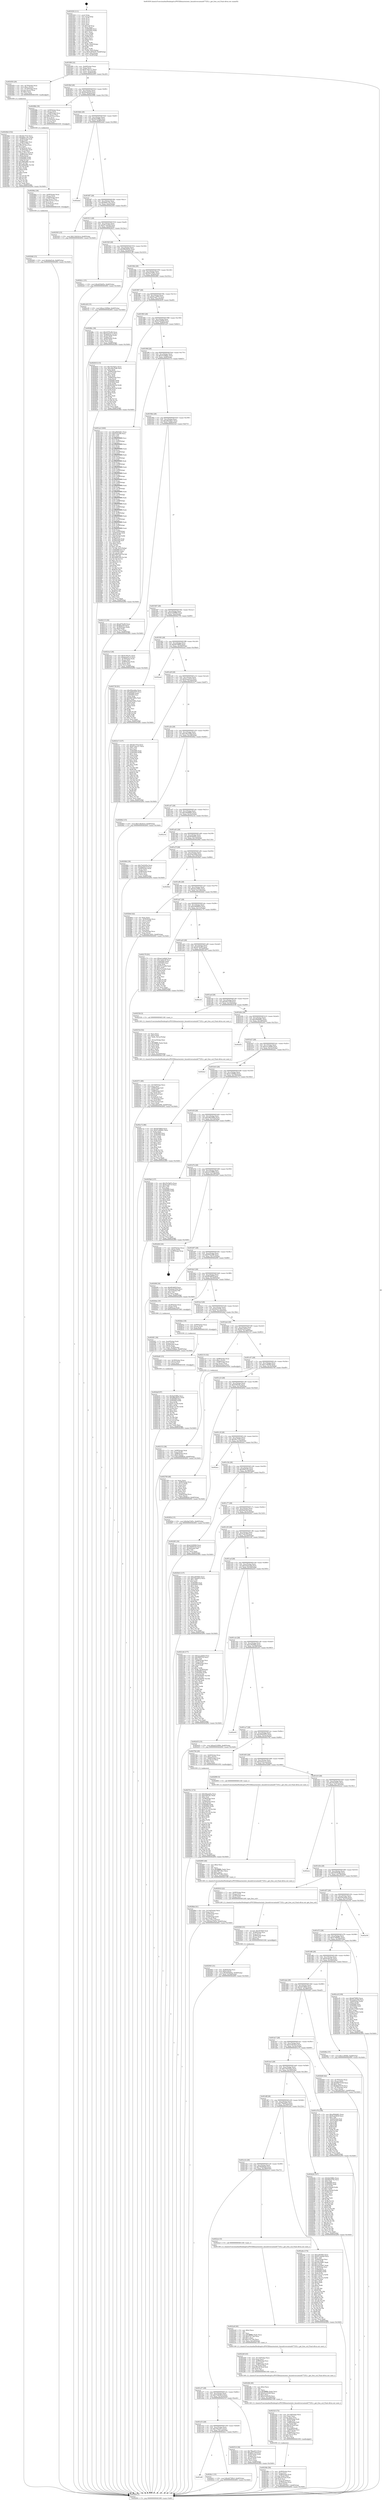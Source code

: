 digraph "0x401830" {
  label = "0x401830 (/mnt/c/Users/mathe/Desktop/tcc/POCII/binaries/extr_linuxdriversatmidt77252.c_get_free_scd_Final-ollvm.out::main(0))"
  labelloc = "t"
  node[shape=record]

  Entry [label="",width=0.3,height=0.3,shape=circle,fillcolor=black,style=filled]
  "0x40189f" [label="{
     0x40189f [32]\l
     | [instrs]\l
     &nbsp;&nbsp;0x40189f \<+6\>: mov -0xb8(%rbp),%eax\l
     &nbsp;&nbsp;0x4018a5 \<+2\>: mov %eax,%ecx\l
     &nbsp;&nbsp;0x4018a7 \<+6\>: sub $0x87a0e127,%ecx\l
     &nbsp;&nbsp;0x4018ad \<+6\>: mov %eax,-0xcc(%rbp)\l
     &nbsp;&nbsp;0x4018b3 \<+6\>: mov %ecx,-0xd0(%rbp)\l
     &nbsp;&nbsp;0x4018b9 \<+6\>: je 0000000000402450 \<main+0xc20\>\l
  }"]
  "0x402450" [label="{
     0x402450 [29]\l
     | [instrs]\l
     &nbsp;&nbsp;0x402450 \<+4\>: mov -0x70(%rbp),%rax\l
     &nbsp;&nbsp;0x402454 \<+6\>: movl $0x1,(%rax)\l
     &nbsp;&nbsp;0x40245a \<+4\>: mov -0x70(%rbp),%rax\l
     &nbsp;&nbsp;0x40245e \<+3\>: movslq (%rax),%rax\l
     &nbsp;&nbsp;0x402461 \<+4\>: shl $0x2,%rax\l
     &nbsp;&nbsp;0x402465 \<+3\>: mov %rax,%rdi\l
     &nbsp;&nbsp;0x402468 \<+5\>: call 0000000000401050 \<malloc@plt\>\l
     | [calls]\l
     &nbsp;&nbsp;0x401050 \{1\} (unknown)\l
  }"]
  "0x4018bf" [label="{
     0x4018bf [28]\l
     | [instrs]\l
     &nbsp;&nbsp;0x4018bf \<+5\>: jmp 00000000004018c4 \<main+0x94\>\l
     &nbsp;&nbsp;0x4018c4 \<+6\>: mov -0xcc(%rbp),%eax\l
     &nbsp;&nbsp;0x4018ca \<+5\>: sub $0x8aefd2c9,%eax\l
     &nbsp;&nbsp;0x4018cf \<+6\>: mov %eax,-0xd4(%rbp)\l
     &nbsp;&nbsp;0x4018d5 \<+6\>: je 000000000040298b \<main+0x115b\>\l
  }"]
  Exit [label="",width=0.3,height=0.3,shape=circle,fillcolor=black,style=filled,peripheries=2]
  "0x40298b" [label="{
     0x40298b [39]\l
     | [instrs]\l
     &nbsp;&nbsp;0x40298b \<+7\>: mov -0x90(%rbp),%rax\l
     &nbsp;&nbsp;0x402992 \<+3\>: mov (%rax),%rax\l
     &nbsp;&nbsp;0x402995 \<+4\>: mov -0x40(%rbp),%rcx\l
     &nbsp;&nbsp;0x402999 \<+3\>: movslq (%rcx),%rcx\l
     &nbsp;&nbsp;0x40299c \<+4\>: imul $0x18,%rcx,%rcx\l
     &nbsp;&nbsp;0x4029a0 \<+3\>: add %rcx,%rax\l
     &nbsp;&nbsp;0x4029a3 \<+4\>: mov 0x10(%rax),%rax\l
     &nbsp;&nbsp;0x4029a7 \<+3\>: mov (%rax),%rax\l
     &nbsp;&nbsp;0x4029aa \<+3\>: mov %rax,%rdi\l
     &nbsp;&nbsp;0x4029ad \<+5\>: call 0000000000401030 \<free@plt\>\l
     | [calls]\l
     &nbsp;&nbsp;0x401030 \{1\} (unknown)\l
  }"]
  "0x4018db" [label="{
     0x4018db [28]\l
     | [instrs]\l
     &nbsp;&nbsp;0x4018db \<+5\>: jmp 00000000004018e0 \<main+0xb0\>\l
     &nbsp;&nbsp;0x4018e0 \<+6\>: mov -0xcc(%rbp),%eax\l
     &nbsp;&nbsp;0x4018e6 \<+5\>: sub $0x8af1986e,%eax\l
     &nbsp;&nbsp;0x4018eb \<+6\>: mov %eax,-0xd8(%rbp)\l
     &nbsp;&nbsp;0x4018f1 \<+6\>: je 0000000000402ebd \<main+0x168d\>\l
  }"]
  "0x402bdf" [label="{
     0x402bdf [97]\l
     | [instrs]\l
     &nbsp;&nbsp;0x402bdf \<+5\>: mov $0x8af1986e,%ecx\l
     &nbsp;&nbsp;0x402be4 \<+5\>: mov $0x98628d32,%edx\l
     &nbsp;&nbsp;0x402be9 \<+7\>: mov 0x405060,%esi\l
     &nbsp;&nbsp;0x402bf0 \<+8\>: mov 0x405064,%r8d\l
     &nbsp;&nbsp;0x402bf8 \<+3\>: mov %esi,%r9d\l
     &nbsp;&nbsp;0x402bfb \<+7\>: sub $0xf573a785,%r9d\l
     &nbsp;&nbsp;0x402c02 \<+4\>: sub $0x1,%r9d\l
     &nbsp;&nbsp;0x402c06 \<+7\>: add $0xf573a785,%r9d\l
     &nbsp;&nbsp;0x402c0d \<+4\>: imul %r9d,%esi\l
     &nbsp;&nbsp;0x402c11 \<+3\>: and $0x1,%esi\l
     &nbsp;&nbsp;0x402c14 \<+3\>: cmp $0x0,%esi\l
     &nbsp;&nbsp;0x402c17 \<+4\>: sete %r10b\l
     &nbsp;&nbsp;0x402c1b \<+4\>: cmp $0xa,%r8d\l
     &nbsp;&nbsp;0x402c1f \<+4\>: setl %r11b\l
     &nbsp;&nbsp;0x402c23 \<+3\>: mov %r10b,%bl\l
     &nbsp;&nbsp;0x402c26 \<+3\>: and %r11b,%bl\l
     &nbsp;&nbsp;0x402c29 \<+3\>: xor %r11b,%r10b\l
     &nbsp;&nbsp;0x402c2c \<+3\>: or %r10b,%bl\l
     &nbsp;&nbsp;0x402c2f \<+3\>: test $0x1,%bl\l
     &nbsp;&nbsp;0x402c32 \<+3\>: cmovne %edx,%ecx\l
     &nbsp;&nbsp;0x402c35 \<+6\>: mov %ecx,-0xb8(%rbp)\l
     &nbsp;&nbsp;0x402c3b \<+5\>: jmp 0000000000402f04 \<main+0x16d4\>\l
  }"]
  "0x402ebd" [label="{
     0x402ebd\l
  }", style=dashed]
  "0x4018f7" [label="{
     0x4018f7 [28]\l
     | [instrs]\l
     &nbsp;&nbsp;0x4018f7 \<+5\>: jmp 00000000004018fc \<main+0xcc\>\l
     &nbsp;&nbsp;0x4018fc \<+6\>: mov -0xcc(%rbp),%eax\l
     &nbsp;&nbsp;0x401902 \<+5\>: sub $0x8d9c1c6c,%eax\l
     &nbsp;&nbsp;0x401907 \<+6\>: mov %eax,-0xdc(%rbp)\l
     &nbsp;&nbsp;0x40190d \<+6\>: je 0000000000402505 \<main+0xcd5\>\l
  }"]
  "0x402bd0" [label="{
     0x402bd0 [15]\l
     | [instrs]\l
     &nbsp;&nbsp;0x402bd0 \<+4\>: mov -0x58(%rbp),%rax\l
     &nbsp;&nbsp;0x402bd4 \<+3\>: mov (%rax),%rax\l
     &nbsp;&nbsp;0x402bd7 \<+3\>: mov %rax,%rdi\l
     &nbsp;&nbsp;0x402bda \<+5\>: call 0000000000401030 \<free@plt\>\l
     | [calls]\l
     &nbsp;&nbsp;0x401030 \{1\} (unknown)\l
  }"]
  "0x402505" [label="{
     0x402505 [15]\l
     | [instrs]\l
     &nbsp;&nbsp;0x402505 \<+10\>: movl $0x7c0b3b1d,-0xb8(%rbp)\l
     &nbsp;&nbsp;0x40250f \<+5\>: jmp 0000000000402f04 \<main+0x16d4\>\l
  }"]
  "0x401913" [label="{
     0x401913 [28]\l
     | [instrs]\l
     &nbsp;&nbsp;0x401913 \<+5\>: jmp 0000000000401918 \<main+0xe8\>\l
     &nbsp;&nbsp;0x401918 \<+6\>: mov -0xcc(%rbp),%eax\l
     &nbsp;&nbsp;0x40191e \<+5\>: sub $0x97c4a0a0,%eax\l
     &nbsp;&nbsp;0x401923 \<+6\>: mov %eax,-0xe0(%rbp)\l
     &nbsp;&nbsp;0x401929 \<+6\>: je 0000000000402b1c \<main+0x12ec\>\l
  }"]
  "0x4029d6" [label="{
     0x4029d6 [15]\l
     | [instrs]\l
     &nbsp;&nbsp;0x4029d6 \<+10\>: movl $0x6def1eb,-0xb8(%rbp)\l
     &nbsp;&nbsp;0x4029e0 \<+5\>: jmp 0000000000402f04 \<main+0x16d4\>\l
  }"]
  "0x402b1c" [label="{
     0x402b1c [15]\l
     | [instrs]\l
     &nbsp;&nbsp;0x402b1c \<+10\>: movl $0xd03fe65e,-0xb8(%rbp)\l
     &nbsp;&nbsp;0x402b26 \<+5\>: jmp 0000000000402f04 \<main+0x16d4\>\l
  }"]
  "0x40192f" [label="{
     0x40192f [28]\l
     | [instrs]\l
     &nbsp;&nbsp;0x40192f \<+5\>: jmp 0000000000401934 \<main+0x104\>\l
     &nbsp;&nbsp;0x401934 \<+6\>: mov -0xcc(%rbp),%eax\l
     &nbsp;&nbsp;0x40193a \<+5\>: sub $0x98628d32,%eax\l
     &nbsp;&nbsp;0x40193f \<+6\>: mov %eax,-0xe4(%rbp)\l
     &nbsp;&nbsp;0x401945 \<+6\>: je 0000000000402c40 \<main+0x1410\>\l
  }"]
  "0x4029b2" [label="{
     0x4029b2 [36]\l
     | [instrs]\l
     &nbsp;&nbsp;0x4029b2 \<+7\>: mov -0x90(%rbp),%rax\l
     &nbsp;&nbsp;0x4029b9 \<+3\>: mov (%rax),%rax\l
     &nbsp;&nbsp;0x4029bc \<+4\>: mov -0x40(%rbp),%rcx\l
     &nbsp;&nbsp;0x4029c0 \<+3\>: movslq (%rcx),%rcx\l
     &nbsp;&nbsp;0x4029c3 \<+4\>: imul $0x18,%rcx,%rcx\l
     &nbsp;&nbsp;0x4029c7 \<+3\>: add %rcx,%rax\l
     &nbsp;&nbsp;0x4029ca \<+4\>: mov 0x10(%rax),%rax\l
     &nbsp;&nbsp;0x4029ce \<+3\>: mov %rax,%rdi\l
     &nbsp;&nbsp;0x4029d1 \<+5\>: call 0000000000401030 \<free@plt\>\l
     | [calls]\l
     &nbsp;&nbsp;0x401030 \{1\} (unknown)\l
  }"]
  "0x402c40" [label="{
     0x402c40 [15]\l
     | [instrs]\l
     &nbsp;&nbsp;0x402c40 \<+10\>: movl $0xec1009bd,-0xb8(%rbp)\l
     &nbsp;&nbsp;0x402c4a \<+5\>: jmp 0000000000402f04 \<main+0x16d4\>\l
  }"]
  "0x40194b" [label="{
     0x40194b [28]\l
     | [instrs]\l
     &nbsp;&nbsp;0x40194b \<+5\>: jmp 0000000000401950 \<main+0x120\>\l
     &nbsp;&nbsp;0x401950 \<+6\>: mov -0xcc(%rbp),%eax\l
     &nbsp;&nbsp;0x401956 \<+5\>: sub $0x9ab7d45c,%eax\l
     &nbsp;&nbsp;0x40195b \<+6\>: mov %eax,-0xe8(%rbp)\l
     &nbsp;&nbsp;0x401961 \<+6\>: je 000000000040286c \<main+0x103c\>\l
  }"]
  "0x402945" [label="{
     0x402945 [31]\l
     | [instrs]\l
     &nbsp;&nbsp;0x402945 \<+4\>: mov -0x40(%rbp),%rsi\l
     &nbsp;&nbsp;0x402949 \<+6\>: movl $0x0,(%rsi)\l
     &nbsp;&nbsp;0x40294f \<+10\>: movl $0xd03fe65e,-0xb8(%rbp)\l
     &nbsp;&nbsp;0x402959 \<+6\>: mov %eax,-0x1b8(%rbp)\l
     &nbsp;&nbsp;0x40295f \<+5\>: jmp 0000000000402f04 \<main+0x16d4\>\l
  }"]
  "0x40286c" [label="{
     0x40286c [36]\l
     | [instrs]\l
     &nbsp;&nbsp;0x40286c \<+5\>: mov $0x43f76a9b,%eax\l
     &nbsp;&nbsp;0x402871 \<+5\>: mov $0x2e43ac1e,%ecx\l
     &nbsp;&nbsp;0x402876 \<+4\>: mov -0x50(%rbp),%rdx\l
     &nbsp;&nbsp;0x40287a \<+2\>: mov (%rdx),%esi\l
     &nbsp;&nbsp;0x40287c \<+4\>: mov -0x60(%rbp),%rdx\l
     &nbsp;&nbsp;0x402880 \<+2\>: cmp (%rdx),%esi\l
     &nbsp;&nbsp;0x402882 \<+3\>: cmovl %ecx,%eax\l
     &nbsp;&nbsp;0x402885 \<+6\>: mov %eax,-0xb8(%rbp)\l
     &nbsp;&nbsp;0x40288b \<+5\>: jmp 0000000000402f04 \<main+0x16d4\>\l
  }"]
  "0x401967" [label="{
     0x401967 [28]\l
     | [instrs]\l
     &nbsp;&nbsp;0x401967 \<+5\>: jmp 000000000040196c \<main+0x13c\>\l
     &nbsp;&nbsp;0x40196c \<+6\>: mov -0xcc(%rbp),%eax\l
     &nbsp;&nbsp;0x401972 \<+5\>: sub $0x9caa6715,%eax\l
     &nbsp;&nbsp;0x401977 \<+6\>: mov %eax,-0xec(%rbp)\l
     &nbsp;&nbsp;0x40197d \<+6\>: je 000000000040263f \<main+0xe0f\>\l
  }"]
  "0x402926" [label="{
     0x402926 [31]\l
     | [instrs]\l
     &nbsp;&nbsp;0x402926 \<+10\>: movabs $0x4030b6,%rdi\l
     &nbsp;&nbsp;0x402930 \<+4\>: mov -0x48(%rbp),%rsi\l
     &nbsp;&nbsp;0x402934 \<+3\>: mov %rax,(%rsi)\l
     &nbsp;&nbsp;0x402937 \<+4\>: mov -0x48(%rbp),%rax\l
     &nbsp;&nbsp;0x40293b \<+3\>: mov (%rax),%rsi\l
     &nbsp;&nbsp;0x40293e \<+2\>: mov $0x0,%al\l
     &nbsp;&nbsp;0x402940 \<+5\>: call 0000000000401040 \<printf@plt\>\l
     | [calls]\l
     &nbsp;&nbsp;0x401040 \{1\} (unknown)\l
  }"]
  "0x40263f" [label="{
     0x40263f [115]\l
     | [instrs]\l
     &nbsp;&nbsp;0x40263f \<+5\>: mov $0x35e5dd7a,%eax\l
     &nbsp;&nbsp;0x402644 \<+5\>: mov $0xc4ba359b,%ecx\l
     &nbsp;&nbsp;0x402649 \<+2\>: xor %edx,%edx\l
     &nbsp;&nbsp;0x40264b \<+4\>: mov -0x68(%rbp),%rsi\l
     &nbsp;&nbsp;0x40264f \<+2\>: mov (%rsi),%edi\l
     &nbsp;&nbsp;0x402651 \<+3\>: sub $0x1,%edx\l
     &nbsp;&nbsp;0x402654 \<+2\>: sub %edx,%edi\l
     &nbsp;&nbsp;0x402656 \<+4\>: mov -0x68(%rbp),%rsi\l
     &nbsp;&nbsp;0x40265a \<+2\>: mov %edi,(%rsi)\l
     &nbsp;&nbsp;0x40265c \<+7\>: mov 0x405060,%edx\l
     &nbsp;&nbsp;0x402663 \<+7\>: mov 0x405064,%edi\l
     &nbsp;&nbsp;0x40266a \<+3\>: mov %edx,%r8d\l
     &nbsp;&nbsp;0x40266d \<+7\>: add $0x6e59e43d,%r8d\l
     &nbsp;&nbsp;0x402674 \<+4\>: sub $0x1,%r8d\l
     &nbsp;&nbsp;0x402678 \<+7\>: sub $0x6e59e43d,%r8d\l
     &nbsp;&nbsp;0x40267f \<+4\>: imul %r8d,%edx\l
     &nbsp;&nbsp;0x402683 \<+3\>: and $0x1,%edx\l
     &nbsp;&nbsp;0x402686 \<+3\>: cmp $0x0,%edx\l
     &nbsp;&nbsp;0x402689 \<+4\>: sete %r9b\l
     &nbsp;&nbsp;0x40268d \<+3\>: cmp $0xa,%edi\l
     &nbsp;&nbsp;0x402690 \<+4\>: setl %r10b\l
     &nbsp;&nbsp;0x402694 \<+3\>: mov %r9b,%r11b\l
     &nbsp;&nbsp;0x402697 \<+3\>: and %r10b,%r11b\l
     &nbsp;&nbsp;0x40269a \<+3\>: xor %r10b,%r9b\l
     &nbsp;&nbsp;0x40269d \<+3\>: or %r9b,%r11b\l
     &nbsp;&nbsp;0x4026a0 \<+4\>: test $0x1,%r11b\l
     &nbsp;&nbsp;0x4026a4 \<+3\>: cmovne %ecx,%eax\l
     &nbsp;&nbsp;0x4026a7 \<+6\>: mov %eax,-0xb8(%rbp)\l
     &nbsp;&nbsp;0x4026ad \<+5\>: jmp 0000000000402f04 \<main+0x16d4\>\l
  }"]
  "0x401983" [label="{
     0x401983 [28]\l
     | [instrs]\l
     &nbsp;&nbsp;0x401983 \<+5\>: jmp 0000000000401988 \<main+0x158\>\l
     &nbsp;&nbsp;0x401988 \<+6\>: mov -0xcc(%rbp),%eax\l
     &nbsp;&nbsp;0x40198e \<+5\>: sub $0x9cab5630,%eax\l
     &nbsp;&nbsp;0x401993 \<+6\>: mov %eax,-0xf0(%rbp)\l
     &nbsp;&nbsp;0x401999 \<+6\>: je 0000000000401ee3 \<main+0x6b3\>\l
  }"]
  "0x4028bd" [label="{
     0x4028bd [41]\l
     | [instrs]\l
     &nbsp;&nbsp;0x4028bd \<+6\>: mov -0x1b4(%rbp),%ecx\l
     &nbsp;&nbsp;0x4028c3 \<+3\>: imul %eax,%ecx\l
     &nbsp;&nbsp;0x4028c6 \<+4\>: mov -0x58(%rbp),%rsi\l
     &nbsp;&nbsp;0x4028ca \<+3\>: mov (%rsi),%rsi\l
     &nbsp;&nbsp;0x4028cd \<+4\>: mov -0x50(%rbp),%rdi\l
     &nbsp;&nbsp;0x4028d1 \<+3\>: movslq (%rdi),%rdi\l
     &nbsp;&nbsp;0x4028d4 \<+3\>: mov %ecx,(%rsi,%rdi,4)\l
     &nbsp;&nbsp;0x4028d7 \<+10\>: movl $0xdae1945a,-0xb8(%rbp)\l
     &nbsp;&nbsp;0x4028e1 \<+5\>: jmp 0000000000402f04 \<main+0x16d4\>\l
  }"]
  "0x401ee3" [label="{
     0x401ee3 [444]\l
     | [instrs]\l
     &nbsp;&nbsp;0x401ee3 \<+5\>: mov $0xe99d4d61,%eax\l
     &nbsp;&nbsp;0x401ee8 \<+5\>: mov $0xf702a5f0,%ecx\l
     &nbsp;&nbsp;0x401eed \<+2\>: mov $0x1,%dl\l
     &nbsp;&nbsp;0x401eef \<+3\>: mov %rsp,%rsi\l
     &nbsp;&nbsp;0x401ef2 \<+4\>: add $0xfffffffffffffff0,%rsi\l
     &nbsp;&nbsp;0x401ef6 \<+3\>: mov %rsi,%rsp\l
     &nbsp;&nbsp;0x401ef9 \<+7\>: mov %rsi,-0xb0(%rbp)\l
     &nbsp;&nbsp;0x401f00 \<+3\>: mov %rsp,%rsi\l
     &nbsp;&nbsp;0x401f03 \<+4\>: add $0xfffffffffffffff0,%rsi\l
     &nbsp;&nbsp;0x401f07 \<+3\>: mov %rsi,%rsp\l
     &nbsp;&nbsp;0x401f0a \<+3\>: mov %rsp,%rdi\l
     &nbsp;&nbsp;0x401f0d \<+4\>: add $0xfffffffffffffff0,%rdi\l
     &nbsp;&nbsp;0x401f11 \<+3\>: mov %rdi,%rsp\l
     &nbsp;&nbsp;0x401f14 \<+7\>: mov %rdi,-0xa8(%rbp)\l
     &nbsp;&nbsp;0x401f1b \<+3\>: mov %rsp,%rdi\l
     &nbsp;&nbsp;0x401f1e \<+4\>: add $0xfffffffffffffff0,%rdi\l
     &nbsp;&nbsp;0x401f22 \<+3\>: mov %rdi,%rsp\l
     &nbsp;&nbsp;0x401f25 \<+7\>: mov %rdi,-0xa0(%rbp)\l
     &nbsp;&nbsp;0x401f2c \<+3\>: mov %rsp,%rdi\l
     &nbsp;&nbsp;0x401f2f \<+4\>: add $0xfffffffffffffff0,%rdi\l
     &nbsp;&nbsp;0x401f33 \<+3\>: mov %rdi,%rsp\l
     &nbsp;&nbsp;0x401f36 \<+7\>: mov %rdi,-0x98(%rbp)\l
     &nbsp;&nbsp;0x401f3d \<+3\>: mov %rsp,%rdi\l
     &nbsp;&nbsp;0x401f40 \<+4\>: add $0xfffffffffffffff0,%rdi\l
     &nbsp;&nbsp;0x401f44 \<+3\>: mov %rdi,%rsp\l
     &nbsp;&nbsp;0x401f47 \<+7\>: mov %rdi,-0x90(%rbp)\l
     &nbsp;&nbsp;0x401f4e \<+3\>: mov %rsp,%rdi\l
     &nbsp;&nbsp;0x401f51 \<+4\>: add $0xfffffffffffffff0,%rdi\l
     &nbsp;&nbsp;0x401f55 \<+3\>: mov %rdi,%rsp\l
     &nbsp;&nbsp;0x401f58 \<+7\>: mov %rdi,-0x88(%rbp)\l
     &nbsp;&nbsp;0x401f5f \<+3\>: mov %rsp,%rdi\l
     &nbsp;&nbsp;0x401f62 \<+4\>: add $0xfffffffffffffff0,%rdi\l
     &nbsp;&nbsp;0x401f66 \<+3\>: mov %rdi,%rsp\l
     &nbsp;&nbsp;0x401f69 \<+4\>: mov %rdi,-0x80(%rbp)\l
     &nbsp;&nbsp;0x401f6d \<+3\>: mov %rsp,%rdi\l
     &nbsp;&nbsp;0x401f70 \<+4\>: add $0xfffffffffffffff0,%rdi\l
     &nbsp;&nbsp;0x401f74 \<+3\>: mov %rdi,%rsp\l
     &nbsp;&nbsp;0x401f77 \<+4\>: mov %rdi,-0x78(%rbp)\l
     &nbsp;&nbsp;0x401f7b \<+3\>: mov %rsp,%rdi\l
     &nbsp;&nbsp;0x401f7e \<+4\>: add $0xfffffffffffffff0,%rdi\l
     &nbsp;&nbsp;0x401f82 \<+3\>: mov %rdi,%rsp\l
     &nbsp;&nbsp;0x401f85 \<+4\>: mov %rdi,-0x70(%rbp)\l
     &nbsp;&nbsp;0x401f89 \<+3\>: mov %rsp,%rdi\l
     &nbsp;&nbsp;0x401f8c \<+4\>: add $0xfffffffffffffff0,%rdi\l
     &nbsp;&nbsp;0x401f90 \<+3\>: mov %rdi,%rsp\l
     &nbsp;&nbsp;0x401f93 \<+4\>: mov %rdi,-0x68(%rbp)\l
     &nbsp;&nbsp;0x401f97 \<+3\>: mov %rsp,%rdi\l
     &nbsp;&nbsp;0x401f9a \<+4\>: add $0xfffffffffffffff0,%rdi\l
     &nbsp;&nbsp;0x401f9e \<+3\>: mov %rdi,%rsp\l
     &nbsp;&nbsp;0x401fa1 \<+4\>: mov %rdi,-0x60(%rbp)\l
     &nbsp;&nbsp;0x401fa5 \<+3\>: mov %rsp,%rdi\l
     &nbsp;&nbsp;0x401fa8 \<+4\>: add $0xfffffffffffffff0,%rdi\l
     &nbsp;&nbsp;0x401fac \<+3\>: mov %rdi,%rsp\l
     &nbsp;&nbsp;0x401faf \<+4\>: mov %rdi,-0x58(%rbp)\l
     &nbsp;&nbsp;0x401fb3 \<+3\>: mov %rsp,%rdi\l
     &nbsp;&nbsp;0x401fb6 \<+4\>: add $0xfffffffffffffff0,%rdi\l
     &nbsp;&nbsp;0x401fba \<+3\>: mov %rdi,%rsp\l
     &nbsp;&nbsp;0x401fbd \<+4\>: mov %rdi,-0x50(%rbp)\l
     &nbsp;&nbsp;0x401fc1 \<+3\>: mov %rsp,%rdi\l
     &nbsp;&nbsp;0x401fc4 \<+4\>: add $0xfffffffffffffff0,%rdi\l
     &nbsp;&nbsp;0x401fc8 \<+3\>: mov %rdi,%rsp\l
     &nbsp;&nbsp;0x401fcb \<+4\>: mov %rdi,-0x48(%rbp)\l
     &nbsp;&nbsp;0x401fcf \<+3\>: mov %rsp,%rdi\l
     &nbsp;&nbsp;0x401fd2 \<+4\>: add $0xfffffffffffffff0,%rdi\l
     &nbsp;&nbsp;0x401fd6 \<+3\>: mov %rdi,%rsp\l
     &nbsp;&nbsp;0x401fd9 \<+4\>: mov %rdi,-0x40(%rbp)\l
     &nbsp;&nbsp;0x401fdd \<+7\>: mov -0xb0(%rbp),%rdi\l
     &nbsp;&nbsp;0x401fe4 \<+6\>: movl $0x0,(%rdi)\l
     &nbsp;&nbsp;0x401fea \<+7\>: mov -0xbc(%rbp),%r8d\l
     &nbsp;&nbsp;0x401ff1 \<+3\>: mov %r8d,(%rsi)\l
     &nbsp;&nbsp;0x401ff4 \<+7\>: mov -0xa8(%rbp),%rdi\l
     &nbsp;&nbsp;0x401ffb \<+7\>: mov -0xc8(%rbp),%r9\l
     &nbsp;&nbsp;0x402002 \<+3\>: mov %r9,(%rdi)\l
     &nbsp;&nbsp;0x402005 \<+3\>: cmpl $0x2,(%rsi)\l
     &nbsp;&nbsp;0x402008 \<+4\>: setne %r10b\l
     &nbsp;&nbsp;0x40200c \<+4\>: and $0x1,%r10b\l
     &nbsp;&nbsp;0x402010 \<+4\>: mov %r10b,-0x31(%rbp)\l
     &nbsp;&nbsp;0x402014 \<+8\>: mov 0x405060,%r11d\l
     &nbsp;&nbsp;0x40201c \<+7\>: mov 0x405064,%ebx\l
     &nbsp;&nbsp;0x402023 \<+3\>: mov %r11d,%r14d\l
     &nbsp;&nbsp;0x402026 \<+7\>: add $0x5f987b20,%r14d\l
     &nbsp;&nbsp;0x40202d \<+4\>: sub $0x1,%r14d\l
     &nbsp;&nbsp;0x402031 \<+7\>: sub $0x5f987b20,%r14d\l
     &nbsp;&nbsp;0x402038 \<+4\>: imul %r14d,%r11d\l
     &nbsp;&nbsp;0x40203c \<+4\>: and $0x1,%r11d\l
     &nbsp;&nbsp;0x402040 \<+4\>: cmp $0x0,%r11d\l
     &nbsp;&nbsp;0x402044 \<+4\>: sete %r10b\l
     &nbsp;&nbsp;0x402048 \<+3\>: cmp $0xa,%ebx\l
     &nbsp;&nbsp;0x40204b \<+4\>: setl %r15b\l
     &nbsp;&nbsp;0x40204f \<+3\>: mov %r10b,%r12b\l
     &nbsp;&nbsp;0x402052 \<+4\>: xor $0xff,%r12b\l
     &nbsp;&nbsp;0x402056 \<+3\>: mov %r15b,%r13b\l
     &nbsp;&nbsp;0x402059 \<+4\>: xor $0xff,%r13b\l
     &nbsp;&nbsp;0x40205d \<+3\>: xor $0x0,%dl\l
     &nbsp;&nbsp;0x402060 \<+3\>: mov %r12b,%sil\l
     &nbsp;&nbsp;0x402063 \<+4\>: and $0x0,%sil\l
     &nbsp;&nbsp;0x402067 \<+3\>: and %dl,%r10b\l
     &nbsp;&nbsp;0x40206a \<+3\>: mov %r13b,%dil\l
     &nbsp;&nbsp;0x40206d \<+4\>: and $0x0,%dil\l
     &nbsp;&nbsp;0x402071 \<+3\>: and %dl,%r15b\l
     &nbsp;&nbsp;0x402074 \<+3\>: or %r10b,%sil\l
     &nbsp;&nbsp;0x402077 \<+3\>: or %r15b,%dil\l
     &nbsp;&nbsp;0x40207a \<+3\>: xor %dil,%sil\l
     &nbsp;&nbsp;0x40207d \<+3\>: or %r13b,%r12b\l
     &nbsp;&nbsp;0x402080 \<+4\>: xor $0xff,%r12b\l
     &nbsp;&nbsp;0x402084 \<+3\>: or $0x0,%dl\l
     &nbsp;&nbsp;0x402087 \<+3\>: and %dl,%r12b\l
     &nbsp;&nbsp;0x40208a \<+3\>: or %r12b,%sil\l
     &nbsp;&nbsp;0x40208d \<+4\>: test $0x1,%sil\l
     &nbsp;&nbsp;0x402091 \<+3\>: cmovne %ecx,%eax\l
     &nbsp;&nbsp;0x402094 \<+6\>: mov %eax,-0xb8(%rbp)\l
     &nbsp;&nbsp;0x40209a \<+5\>: jmp 0000000000402f04 \<main+0x16d4\>\l
  }"]
  "0x40199f" [label="{
     0x40199f [28]\l
     | [instrs]\l
     &nbsp;&nbsp;0x40199f \<+5\>: jmp 00000000004019a4 \<main+0x174\>\l
     &nbsp;&nbsp;0x4019a4 \<+6\>: mov -0xcc(%rbp),%eax\l
     &nbsp;&nbsp;0x4019aa \<+5\>: sub $0xa5358bbc,%eax\l
     &nbsp;&nbsp;0x4019af \<+6\>: mov %eax,-0xf4(%rbp)\l
     &nbsp;&nbsp;0x4019b5 \<+6\>: je 0000000000402115 \<main+0x8e5\>\l
  }"]
  "0x402895" [label="{
     0x402895 [40]\l
     | [instrs]\l
     &nbsp;&nbsp;0x402895 \<+5\>: mov $0x2,%ecx\l
     &nbsp;&nbsp;0x40289a \<+1\>: cltd\l
     &nbsp;&nbsp;0x40289b \<+2\>: idiv %ecx\l
     &nbsp;&nbsp;0x40289d \<+6\>: imul $0xfffffffe,%edx,%ecx\l
     &nbsp;&nbsp;0x4028a3 \<+6\>: sub $0x3967c8e1,%ecx\l
     &nbsp;&nbsp;0x4028a9 \<+3\>: add $0x1,%ecx\l
     &nbsp;&nbsp;0x4028ac \<+6\>: add $0x3967c8e1,%ecx\l
     &nbsp;&nbsp;0x4028b2 \<+6\>: mov %ecx,-0x1b4(%rbp)\l
     &nbsp;&nbsp;0x4028b8 \<+5\>: call 0000000000401160 \<next_i\>\l
     | [calls]\l
     &nbsp;&nbsp;0x401160 \{1\} (/mnt/c/Users/mathe/Desktop/tcc/POCII/binaries/extr_linuxdriversatmidt77252.c_get_free_scd_Final-ollvm.out::next_i)\l
  }"]
  "0x402115" [label="{
     0x402115 [30]\l
     | [instrs]\l
     &nbsp;&nbsp;0x402115 \<+5\>: mov $0xe67fe2f5,%eax\l
     &nbsp;&nbsp;0x40211a \<+5\>: mov $0xffcbc81f,%ecx\l
     &nbsp;&nbsp;0x40211f \<+3\>: mov -0x30(%rbp),%edx\l
     &nbsp;&nbsp;0x402122 \<+3\>: cmp $0x0,%edx\l
     &nbsp;&nbsp;0x402125 \<+3\>: cmove %ecx,%eax\l
     &nbsp;&nbsp;0x402128 \<+6\>: mov %eax,-0xb8(%rbp)\l
     &nbsp;&nbsp;0x40212e \<+5\>: jmp 0000000000402f04 \<main+0x16d4\>\l
  }"]
  "0x4019bb" [label="{
     0x4019bb [28]\l
     | [instrs]\l
     &nbsp;&nbsp;0x4019bb \<+5\>: jmp 00000000004019c0 \<main+0x190\>\l
     &nbsp;&nbsp;0x4019c0 \<+6\>: mov -0xcc(%rbp),%eax\l
     &nbsp;&nbsp;0x4019c6 \<+5\>: sub $0xa84326c7,%eax\l
     &nbsp;&nbsp;0x4019cb \<+6\>: mov %eax,-0xf8(%rbp)\l
     &nbsp;&nbsp;0x4019d1 \<+6\>: je 00000000004023a3 \<main+0xb73\>\l
  }"]
  "0x4027b1" [label="{
     0x4027b1 [172]\l
     | [instrs]\l
     &nbsp;&nbsp;0x4027b1 \<+5\>: mov $0x45bceb4a,%ecx\l
     &nbsp;&nbsp;0x4027b6 \<+5\>: mov $0x438530c,%edx\l
     &nbsp;&nbsp;0x4027bb \<+3\>: mov $0x1,%sil\l
     &nbsp;&nbsp;0x4027be \<+4\>: mov -0x58(%rbp),%rdi\l
     &nbsp;&nbsp;0x4027c2 \<+3\>: mov %rax,(%rdi)\l
     &nbsp;&nbsp;0x4027c5 \<+4\>: mov -0x50(%rbp),%rax\l
     &nbsp;&nbsp;0x4027c9 \<+6\>: movl $0x0,(%rax)\l
     &nbsp;&nbsp;0x4027cf \<+8\>: mov 0x405060,%r8d\l
     &nbsp;&nbsp;0x4027d7 \<+8\>: mov 0x405064,%r9d\l
     &nbsp;&nbsp;0x4027df \<+3\>: mov %r8d,%r10d\l
     &nbsp;&nbsp;0x4027e2 \<+7\>: add $0xa747c16,%r10d\l
     &nbsp;&nbsp;0x4027e9 \<+4\>: sub $0x1,%r10d\l
     &nbsp;&nbsp;0x4027ed \<+7\>: sub $0xa747c16,%r10d\l
     &nbsp;&nbsp;0x4027f4 \<+4\>: imul %r10d,%r8d\l
     &nbsp;&nbsp;0x4027f8 \<+4\>: and $0x1,%r8d\l
     &nbsp;&nbsp;0x4027fc \<+4\>: cmp $0x0,%r8d\l
     &nbsp;&nbsp;0x402800 \<+4\>: sete %r11b\l
     &nbsp;&nbsp;0x402804 \<+4\>: cmp $0xa,%r9d\l
     &nbsp;&nbsp;0x402808 \<+3\>: setl %bl\l
     &nbsp;&nbsp;0x40280b \<+3\>: mov %r11b,%r14b\l
     &nbsp;&nbsp;0x40280e \<+4\>: xor $0xff,%r14b\l
     &nbsp;&nbsp;0x402812 \<+3\>: mov %bl,%r15b\l
     &nbsp;&nbsp;0x402815 \<+4\>: xor $0xff,%r15b\l
     &nbsp;&nbsp;0x402819 \<+4\>: xor $0x1,%sil\l
     &nbsp;&nbsp;0x40281d \<+3\>: mov %r14b,%r12b\l
     &nbsp;&nbsp;0x402820 \<+4\>: and $0xff,%r12b\l
     &nbsp;&nbsp;0x402824 \<+3\>: and %sil,%r11b\l
     &nbsp;&nbsp;0x402827 \<+3\>: mov %r15b,%r13b\l
     &nbsp;&nbsp;0x40282a \<+4\>: and $0xff,%r13b\l
     &nbsp;&nbsp;0x40282e \<+3\>: and %sil,%bl\l
     &nbsp;&nbsp;0x402831 \<+3\>: or %r11b,%r12b\l
     &nbsp;&nbsp;0x402834 \<+3\>: or %bl,%r13b\l
     &nbsp;&nbsp;0x402837 \<+3\>: xor %r13b,%r12b\l
     &nbsp;&nbsp;0x40283a \<+3\>: or %r15b,%r14b\l
     &nbsp;&nbsp;0x40283d \<+4\>: xor $0xff,%r14b\l
     &nbsp;&nbsp;0x402841 \<+4\>: or $0x1,%sil\l
     &nbsp;&nbsp;0x402845 \<+3\>: and %sil,%r14b\l
     &nbsp;&nbsp;0x402848 \<+3\>: or %r14b,%r12b\l
     &nbsp;&nbsp;0x40284b \<+4\>: test $0x1,%r12b\l
     &nbsp;&nbsp;0x40284f \<+3\>: cmovne %edx,%ecx\l
     &nbsp;&nbsp;0x402852 \<+6\>: mov %ecx,-0xb8(%rbp)\l
     &nbsp;&nbsp;0x402858 \<+5\>: jmp 0000000000402f04 \<main+0x16d4\>\l
  }"]
  "0x4023a3" [label="{
     0x4023a3 [36]\l
     | [instrs]\l
     &nbsp;&nbsp;0x4023a3 \<+5\>: mov $0x4ca6ec41,%eax\l
     &nbsp;&nbsp;0x4023a8 \<+5\>: mov $0xbeaad1a3,%ecx\l
     &nbsp;&nbsp;0x4023ad \<+4\>: mov -0x78(%rbp),%rdx\l
     &nbsp;&nbsp;0x4023b1 \<+2\>: mov (%rdx),%esi\l
     &nbsp;&nbsp;0x4023b3 \<+4\>: mov -0x80(%rbp),%rdx\l
     &nbsp;&nbsp;0x4023b7 \<+2\>: cmp (%rdx),%esi\l
     &nbsp;&nbsp;0x4023b9 \<+3\>: cmovl %ecx,%eax\l
     &nbsp;&nbsp;0x4023bc \<+6\>: mov %eax,-0xb8(%rbp)\l
     &nbsp;&nbsp;0x4023c2 \<+5\>: jmp 0000000000402f04 \<main+0x16d4\>\l
  }"]
  "0x4019d7" [label="{
     0x4019d7 [28]\l
     | [instrs]\l
     &nbsp;&nbsp;0x4019d7 \<+5\>: jmp 00000000004019dc \<main+0x1ac\>\l
     &nbsp;&nbsp;0x4019dc \<+6\>: mov -0xcc(%rbp),%eax\l
     &nbsp;&nbsp;0x4019e2 \<+5\>: sub $0xb3249900,%eax\l
     &nbsp;&nbsp;0x4019e7 \<+6\>: mov %eax,-0xfc(%rbp)\l
     &nbsp;&nbsp;0x4019ed \<+6\>: je 0000000000402739 \<main+0xf09\>\l
  }"]
  "0x401e6f" [label="{
     0x401e6f\l
  }", style=dashed]
  "0x402739" [label="{
     0x402739 [91]\l
     | [instrs]\l
     &nbsp;&nbsp;0x402739 \<+5\>: mov $0x45bceb4a,%eax\l
     &nbsp;&nbsp;0x40273e \<+5\>: mov $0x26042055,%ecx\l
     &nbsp;&nbsp;0x402743 \<+7\>: mov 0x405060,%edx\l
     &nbsp;&nbsp;0x40274a \<+7\>: mov 0x405064,%esi\l
     &nbsp;&nbsp;0x402751 \<+2\>: mov %edx,%edi\l
     &nbsp;&nbsp;0x402753 \<+6\>: sub $0x4b61b80a,%edi\l
     &nbsp;&nbsp;0x402759 \<+3\>: sub $0x1,%edi\l
     &nbsp;&nbsp;0x40275c \<+6\>: add $0x4b61b80a,%edi\l
     &nbsp;&nbsp;0x402762 \<+3\>: imul %edi,%edx\l
     &nbsp;&nbsp;0x402765 \<+3\>: and $0x1,%edx\l
     &nbsp;&nbsp;0x402768 \<+3\>: cmp $0x0,%edx\l
     &nbsp;&nbsp;0x40276b \<+4\>: sete %r8b\l
     &nbsp;&nbsp;0x40276f \<+3\>: cmp $0xa,%esi\l
     &nbsp;&nbsp;0x402772 \<+4\>: setl %r9b\l
     &nbsp;&nbsp;0x402776 \<+3\>: mov %r8b,%r10b\l
     &nbsp;&nbsp;0x402779 \<+3\>: and %r9b,%r10b\l
     &nbsp;&nbsp;0x40277c \<+3\>: xor %r9b,%r8b\l
     &nbsp;&nbsp;0x40277f \<+3\>: or %r8b,%r10b\l
     &nbsp;&nbsp;0x402782 \<+4\>: test $0x1,%r10b\l
     &nbsp;&nbsp;0x402786 \<+3\>: cmovne %ecx,%eax\l
     &nbsp;&nbsp;0x402789 \<+6\>: mov %eax,-0xb8(%rbp)\l
     &nbsp;&nbsp;0x40278f \<+5\>: jmp 0000000000402f04 \<main+0x16d4\>\l
  }"]
  "0x4019f3" [label="{
     0x4019f3 [28]\l
     | [instrs]\l
     &nbsp;&nbsp;0x4019f3 \<+5\>: jmp 00000000004019f8 \<main+0x1c8\>\l
     &nbsp;&nbsp;0x4019f8 \<+6\>: mov -0xcc(%rbp),%eax\l
     &nbsp;&nbsp;0x4019fe \<+5\>: sub $0xb676ff20,%eax\l
     &nbsp;&nbsp;0x401a03 \<+6\>: mov %eax,-0x100(%rbp)\l
     &nbsp;&nbsp;0x401a09 \<+6\>: je 0000000000402eed \<main+0x16bd\>\l
  }"]
  "0x4026c1" [label="{
     0x4026c1 [15]\l
     | [instrs]\l
     &nbsp;&nbsp;0x4026c1 \<+10\>: movl $0x4d73f9c0,-0xb8(%rbp)\l
     &nbsp;&nbsp;0x4026cb \<+5\>: jmp 0000000000402f04 \<main+0x16d4\>\l
  }"]
  "0x402eed" [label="{
     0x402eed\l
  }", style=dashed]
  "0x401a0f" [label="{
     0x401a0f [28]\l
     | [instrs]\l
     &nbsp;&nbsp;0x401a0f \<+5\>: jmp 0000000000401a14 \<main+0x1e4\>\l
     &nbsp;&nbsp;0x401a14 \<+6\>: mov -0xcc(%rbp),%eax\l
     &nbsp;&nbsp;0x401a1a \<+5\>: sub $0xbeaad1a3,%eax\l
     &nbsp;&nbsp;0x401a1f \<+6\>: mov %eax,-0x104(%rbp)\l
     &nbsp;&nbsp;0x401a25 \<+6\>: je 00000000004023c7 \<main+0xb97\>\l
  }"]
  "0x402571" [label="{
     0x402571 [69]\l
     | [instrs]\l
     &nbsp;&nbsp;0x402571 \<+6\>: mov -0x1b0(%rbp),%ecx\l
     &nbsp;&nbsp;0x402577 \<+3\>: imul %eax,%ecx\l
     &nbsp;&nbsp;0x40257a \<+7\>: mov -0x90(%rbp),%r8\l
     &nbsp;&nbsp;0x402581 \<+3\>: mov (%r8),%r8\l
     &nbsp;&nbsp;0x402584 \<+7\>: mov -0x88(%rbp),%r9\l
     &nbsp;&nbsp;0x40258b \<+3\>: movslq (%r9),%r9\l
     &nbsp;&nbsp;0x40258e \<+4\>: imul $0x18,%r9,%r9\l
     &nbsp;&nbsp;0x402592 \<+3\>: add %r9,%r8\l
     &nbsp;&nbsp;0x402595 \<+4\>: mov 0x10(%r8),%r8\l
     &nbsp;&nbsp;0x402599 \<+4\>: mov -0x78(%rbp),%r9\l
     &nbsp;&nbsp;0x40259d \<+3\>: movslq (%r9),%r9\l
     &nbsp;&nbsp;0x4025a0 \<+4\>: mov (%r8,%r9,8),%r8\l
     &nbsp;&nbsp;0x4025a4 \<+3\>: mov %ecx,(%r8)\l
     &nbsp;&nbsp;0x4025a7 \<+10\>: movl $0xed81b994,-0xb8(%rbp)\l
     &nbsp;&nbsp;0x4025b1 \<+5\>: jmp 0000000000402f04 \<main+0x16d4\>\l
  }"]
  "0x4023c7" [label="{
     0x4023c7 [137]\l
     | [instrs]\l
     &nbsp;&nbsp;0x4023c7 \<+5\>: mov $0x44c751b,%eax\l
     &nbsp;&nbsp;0x4023cc \<+5\>: mov $0x87a0e127,%ecx\l
     &nbsp;&nbsp;0x4023d1 \<+2\>: mov $0x1,%dl\l
     &nbsp;&nbsp;0x4023d3 \<+2\>: xor %esi,%esi\l
     &nbsp;&nbsp;0x4023d5 \<+7\>: mov 0x405060,%edi\l
     &nbsp;&nbsp;0x4023dc \<+8\>: mov 0x405064,%r8d\l
     &nbsp;&nbsp;0x4023e4 \<+3\>: sub $0x1,%esi\l
     &nbsp;&nbsp;0x4023e7 \<+3\>: mov %edi,%r9d\l
     &nbsp;&nbsp;0x4023ea \<+3\>: add %esi,%r9d\l
     &nbsp;&nbsp;0x4023ed \<+4\>: imul %r9d,%edi\l
     &nbsp;&nbsp;0x4023f1 \<+3\>: and $0x1,%edi\l
     &nbsp;&nbsp;0x4023f4 \<+3\>: cmp $0x0,%edi\l
     &nbsp;&nbsp;0x4023f7 \<+4\>: sete %r10b\l
     &nbsp;&nbsp;0x4023fb \<+4\>: cmp $0xa,%r8d\l
     &nbsp;&nbsp;0x4023ff \<+4\>: setl %r11b\l
     &nbsp;&nbsp;0x402403 \<+3\>: mov %r10b,%bl\l
     &nbsp;&nbsp;0x402406 \<+3\>: xor $0xff,%bl\l
     &nbsp;&nbsp;0x402409 \<+3\>: mov %r11b,%r14b\l
     &nbsp;&nbsp;0x40240c \<+4\>: xor $0xff,%r14b\l
     &nbsp;&nbsp;0x402410 \<+3\>: xor $0x0,%dl\l
     &nbsp;&nbsp;0x402413 \<+3\>: mov %bl,%r15b\l
     &nbsp;&nbsp;0x402416 \<+4\>: and $0x0,%r15b\l
     &nbsp;&nbsp;0x40241a \<+3\>: and %dl,%r10b\l
     &nbsp;&nbsp;0x40241d \<+3\>: mov %r14b,%r12b\l
     &nbsp;&nbsp;0x402420 \<+4\>: and $0x0,%r12b\l
     &nbsp;&nbsp;0x402424 \<+3\>: and %dl,%r11b\l
     &nbsp;&nbsp;0x402427 \<+3\>: or %r10b,%r15b\l
     &nbsp;&nbsp;0x40242a \<+3\>: or %r11b,%r12b\l
     &nbsp;&nbsp;0x40242d \<+3\>: xor %r12b,%r15b\l
     &nbsp;&nbsp;0x402430 \<+3\>: or %r14b,%bl\l
     &nbsp;&nbsp;0x402433 \<+3\>: xor $0xff,%bl\l
     &nbsp;&nbsp;0x402436 \<+3\>: or $0x0,%dl\l
     &nbsp;&nbsp;0x402439 \<+2\>: and %dl,%bl\l
     &nbsp;&nbsp;0x40243b \<+3\>: or %bl,%r15b\l
     &nbsp;&nbsp;0x40243e \<+4\>: test $0x1,%r15b\l
     &nbsp;&nbsp;0x402442 \<+3\>: cmovne %ecx,%eax\l
     &nbsp;&nbsp;0x402445 \<+6\>: mov %eax,-0xb8(%rbp)\l
     &nbsp;&nbsp;0x40244b \<+5\>: jmp 0000000000402f04 \<main+0x16d4\>\l
  }"]
  "0x401a2b" [label="{
     0x401a2b [28]\l
     | [instrs]\l
     &nbsp;&nbsp;0x401a2b \<+5\>: jmp 0000000000401a30 \<main+0x200\>\l
     &nbsp;&nbsp;0x401a30 \<+6\>: mov -0xcc(%rbp),%eax\l
     &nbsp;&nbsp;0x401a36 \<+5\>: sub $0xc4ba359b,%eax\l
     &nbsp;&nbsp;0x401a3b \<+6\>: mov %eax,-0x108(%rbp)\l
     &nbsp;&nbsp;0x401a41 \<+6\>: je 00000000004026b2 \<main+0xe82\>\l
  }"]
  "0x40253d" [label="{
     0x40253d [52]\l
     | [instrs]\l
     &nbsp;&nbsp;0x40253d \<+2\>: xor %ecx,%ecx\l
     &nbsp;&nbsp;0x40253f \<+5\>: mov $0x2,%edx\l
     &nbsp;&nbsp;0x402544 \<+6\>: mov %edx,-0x1ac(%rbp)\l
     &nbsp;&nbsp;0x40254a \<+1\>: cltd\l
     &nbsp;&nbsp;0x40254b \<+6\>: mov -0x1ac(%rbp),%esi\l
     &nbsp;&nbsp;0x402551 \<+2\>: idiv %esi\l
     &nbsp;&nbsp;0x402553 \<+6\>: imul $0xfffffffe,%edx,%edx\l
     &nbsp;&nbsp;0x402559 \<+2\>: mov %ecx,%edi\l
     &nbsp;&nbsp;0x40255b \<+2\>: sub %edx,%edi\l
     &nbsp;&nbsp;0x40255d \<+2\>: mov %ecx,%edx\l
     &nbsp;&nbsp;0x40255f \<+3\>: sub $0x1,%edx\l
     &nbsp;&nbsp;0x402562 \<+2\>: add %edx,%edi\l
     &nbsp;&nbsp;0x402564 \<+2\>: sub %edi,%ecx\l
     &nbsp;&nbsp;0x402566 \<+6\>: mov %ecx,-0x1b0(%rbp)\l
     &nbsp;&nbsp;0x40256c \<+5\>: call 0000000000401160 \<next_i\>\l
     | [calls]\l
     &nbsp;&nbsp;0x401160 \{1\} (/mnt/c/Users/mathe/Desktop/tcc/POCII/binaries/extr_linuxdriversatmidt77252.c_get_free_scd_Final-ollvm.out::next_i)\l
  }"]
  "0x4026b2" [label="{
     0x4026b2 [15]\l
     | [instrs]\l
     &nbsp;&nbsp;0x4026b2 \<+10\>: movl $0x7c0b3b1d,-0xb8(%rbp)\l
     &nbsp;&nbsp;0x4026bc \<+5\>: jmp 0000000000402f04 \<main+0x16d4\>\l
  }"]
  "0x401a47" [label="{
     0x401a47 [28]\l
     | [instrs]\l
     &nbsp;&nbsp;0x401a47 \<+5\>: jmp 0000000000401a4c \<main+0x21c\>\l
     &nbsp;&nbsp;0x401a4c \<+6\>: mov -0xcc(%rbp),%eax\l
     &nbsp;&nbsp;0x401a52 \<+5\>: sub $0xc8a66665,%eax\l
     &nbsp;&nbsp;0x401a57 \<+6\>: mov %eax,-0x10c(%rbp)\l
     &nbsp;&nbsp;0x401a5d \<+6\>: je 0000000000402c5e \<main+0x142e\>\l
  }"]
  "0x401e53" [label="{
     0x401e53 [28]\l
     | [instrs]\l
     &nbsp;&nbsp;0x401e53 \<+5\>: jmp 0000000000401e58 \<main+0x628\>\l
     &nbsp;&nbsp;0x401e58 \<+6\>: mov -0xcc(%rbp),%eax\l
     &nbsp;&nbsp;0x401e5e \<+5\>: sub $0x7fbaa913,%eax\l
     &nbsp;&nbsp;0x401e63 \<+6\>: mov %eax,-0x1a0(%rbp)\l
     &nbsp;&nbsp;0x401e69 \<+6\>: je 00000000004026c1 \<main+0xe91\>\l
  }"]
  "0x402c5e" [label="{
     0x402c5e\l
  }", style=dashed]
  "0x401a63" [label="{
     0x401a63 [28]\l
     | [instrs]\l
     &nbsp;&nbsp;0x401a63 \<+5\>: jmp 0000000000401a68 \<main+0x238\>\l
     &nbsp;&nbsp;0x401a68 \<+6\>: mov -0xcc(%rbp),%eax\l
     &nbsp;&nbsp;0x401a6e \<+5\>: sub $0xd03fe65e,%eax\l
     &nbsp;&nbsp;0x401a73 \<+6\>: mov %eax,-0x110(%rbp)\l
     &nbsp;&nbsp;0x401a79 \<+6\>: je 0000000000402964 \<main+0x1134\>\l
  }"]
  "0x402514" [label="{
     0x402514 [36]\l
     | [instrs]\l
     &nbsp;&nbsp;0x402514 \<+5\>: mov $0x7fbaa913,%eax\l
     &nbsp;&nbsp;0x402519 \<+5\>: mov $0xe8311f2f,%ecx\l
     &nbsp;&nbsp;0x40251e \<+4\>: mov -0x68(%rbp),%rdx\l
     &nbsp;&nbsp;0x402522 \<+2\>: mov (%rdx),%esi\l
     &nbsp;&nbsp;0x402524 \<+4\>: mov -0x70(%rbp),%rdx\l
     &nbsp;&nbsp;0x402528 \<+2\>: cmp (%rdx),%esi\l
     &nbsp;&nbsp;0x40252a \<+3\>: cmovl %ecx,%eax\l
     &nbsp;&nbsp;0x40252d \<+6\>: mov %eax,-0xb8(%rbp)\l
     &nbsp;&nbsp;0x402533 \<+5\>: jmp 0000000000402f04 \<main+0x16d4\>\l
  }"]
  "0x402964" [label="{
     0x402964 [39]\l
     | [instrs]\l
     &nbsp;&nbsp;0x402964 \<+5\>: mov $0x74e9185e,%eax\l
     &nbsp;&nbsp;0x402969 \<+5\>: mov $0x8aefd2c9,%ecx\l
     &nbsp;&nbsp;0x40296e \<+4\>: mov -0x40(%rbp),%rdx\l
     &nbsp;&nbsp;0x402972 \<+2\>: mov (%rdx),%esi\l
     &nbsp;&nbsp;0x402974 \<+7\>: mov -0x98(%rbp),%rdx\l
     &nbsp;&nbsp;0x40297b \<+2\>: cmp (%rdx),%esi\l
     &nbsp;&nbsp;0x40297d \<+3\>: cmovl %ecx,%eax\l
     &nbsp;&nbsp;0x402980 \<+6\>: mov %eax,-0xb8(%rbp)\l
     &nbsp;&nbsp;0x402986 \<+5\>: jmp 0000000000402f04 \<main+0x16d4\>\l
  }"]
  "0x401a7f" [label="{
     0x401a7f [28]\l
     | [instrs]\l
     &nbsp;&nbsp;0x401a7f \<+5\>: jmp 0000000000401a84 \<main+0x254\>\l
     &nbsp;&nbsp;0x401a84 \<+6\>: mov -0xcc(%rbp),%eax\l
     &nbsp;&nbsp;0x401a8a \<+5\>: sub $0xd2ab34dd,%eax\l
     &nbsp;&nbsp;0x401a8f \<+6\>: mov %eax,-0x114(%rbp)\l
     &nbsp;&nbsp;0x401a95 \<+6\>: je 00000000004020bd \<main+0x88d\>\l
  }"]
  "0x40246d" [label="{
     0x40246d [152]\l
     | [instrs]\l
     &nbsp;&nbsp;0x40246d \<+5\>: mov $0x44c751b,%ecx\l
     &nbsp;&nbsp;0x402472 \<+5\>: mov $0x8d9c1c6c,%edx\l
     &nbsp;&nbsp;0x402477 \<+7\>: mov -0x90(%rbp),%rdi\l
     &nbsp;&nbsp;0x40247e \<+3\>: mov (%rdi),%rdi\l
     &nbsp;&nbsp;0x402481 \<+7\>: mov -0x88(%rbp),%rsi\l
     &nbsp;&nbsp;0x402488 \<+3\>: movslq (%rsi),%rsi\l
     &nbsp;&nbsp;0x40248b \<+4\>: imul $0x18,%rsi,%rsi\l
     &nbsp;&nbsp;0x40248f \<+3\>: add %rsi,%rdi\l
     &nbsp;&nbsp;0x402492 \<+4\>: mov 0x10(%rdi),%rsi\l
     &nbsp;&nbsp;0x402496 \<+4\>: mov -0x78(%rbp),%rdi\l
     &nbsp;&nbsp;0x40249a \<+3\>: movslq (%rdi),%rdi\l
     &nbsp;&nbsp;0x40249d \<+4\>: mov %rax,(%rsi,%rdi,8)\l
     &nbsp;&nbsp;0x4024a1 \<+4\>: mov -0x68(%rbp),%rax\l
     &nbsp;&nbsp;0x4024a5 \<+6\>: movl $0x0,(%rax)\l
     &nbsp;&nbsp;0x4024ab \<+8\>: mov 0x405060,%r8d\l
     &nbsp;&nbsp;0x4024b3 \<+8\>: mov 0x405064,%r9d\l
     &nbsp;&nbsp;0x4024bb \<+3\>: mov %r8d,%r10d\l
     &nbsp;&nbsp;0x4024be \<+7\>: add $0x290bd981,%r10d\l
     &nbsp;&nbsp;0x4024c5 \<+4\>: sub $0x1,%r10d\l
     &nbsp;&nbsp;0x4024c9 \<+7\>: sub $0x290bd981,%r10d\l
     &nbsp;&nbsp;0x4024d0 \<+4\>: imul %r10d,%r8d\l
     &nbsp;&nbsp;0x4024d4 \<+4\>: and $0x1,%r8d\l
     &nbsp;&nbsp;0x4024d8 \<+4\>: cmp $0x0,%r8d\l
     &nbsp;&nbsp;0x4024dc \<+4\>: sete %r11b\l
     &nbsp;&nbsp;0x4024e0 \<+4\>: cmp $0xa,%r9d\l
     &nbsp;&nbsp;0x4024e4 \<+3\>: setl %bl\l
     &nbsp;&nbsp;0x4024e7 \<+3\>: mov %r11b,%r14b\l
     &nbsp;&nbsp;0x4024ea \<+3\>: and %bl,%r14b\l
     &nbsp;&nbsp;0x4024ed \<+3\>: xor %bl,%r11b\l
     &nbsp;&nbsp;0x4024f0 \<+3\>: or %r11b,%r14b\l
     &nbsp;&nbsp;0x4024f3 \<+4\>: test $0x1,%r14b\l
     &nbsp;&nbsp;0x4024f7 \<+3\>: cmovne %edx,%ecx\l
     &nbsp;&nbsp;0x4024fa \<+6\>: mov %ecx,-0xb8(%rbp)\l
     &nbsp;&nbsp;0x402500 \<+5\>: jmp 0000000000402f04 \<main+0x16d4\>\l
  }"]
  "0x4020bd" [label="{
     0x4020bd\l
  }", style=dashed]
  "0x401a9b" [label="{
     0x401a9b [28]\l
     | [instrs]\l
     &nbsp;&nbsp;0x401a9b \<+5\>: jmp 0000000000401aa0 \<main+0x270\>\l
     &nbsp;&nbsp;0x401aa0 \<+6\>: mov -0xcc(%rbp),%eax\l
     &nbsp;&nbsp;0x401aa6 \<+5\>: sub $0xdae1945a,%eax\l
     &nbsp;&nbsp;0x401aab \<+6\>: mov %eax,-0x118(%rbp)\l
     &nbsp;&nbsp;0x401ab1 \<+6\>: je 00000000004028e6 \<main+0x10b6\>\l
  }"]
  "0x40236b" [label="{
     0x40236b [56]\l
     | [instrs]\l
     &nbsp;&nbsp;0x40236b \<+7\>: mov -0x90(%rbp),%rsi\l
     &nbsp;&nbsp;0x402372 \<+3\>: mov (%rsi),%rsi\l
     &nbsp;&nbsp;0x402375 \<+7\>: mov -0x88(%rbp),%rdi\l
     &nbsp;&nbsp;0x40237c \<+3\>: movslq (%rdi),%rdi\l
     &nbsp;&nbsp;0x40237f \<+4\>: imul $0x18,%rdi,%rdi\l
     &nbsp;&nbsp;0x402383 \<+3\>: add %rdi,%rsi\l
     &nbsp;&nbsp;0x402386 \<+4\>: mov %rax,0x10(%rsi)\l
     &nbsp;&nbsp;0x40238a \<+4\>: mov -0x78(%rbp),%rax\l
     &nbsp;&nbsp;0x40238e \<+6\>: movl $0x0,(%rax)\l
     &nbsp;&nbsp;0x402394 \<+10\>: movl $0xa84326c7,-0xb8(%rbp)\l
     &nbsp;&nbsp;0x40239e \<+5\>: jmp 0000000000402f04 \<main+0x16d4\>\l
  }"]
  "0x4028e6" [label="{
     0x4028e6 [42]\l
     | [instrs]\l
     &nbsp;&nbsp;0x4028e6 \<+2\>: xor %eax,%eax\l
     &nbsp;&nbsp;0x4028e8 \<+4\>: mov -0x50(%rbp),%rcx\l
     &nbsp;&nbsp;0x4028ec \<+2\>: mov (%rcx),%edx\l
     &nbsp;&nbsp;0x4028ee \<+2\>: mov %eax,%esi\l
     &nbsp;&nbsp;0x4028f0 \<+2\>: sub %edx,%esi\l
     &nbsp;&nbsp;0x4028f2 \<+2\>: mov %eax,%edx\l
     &nbsp;&nbsp;0x4028f4 \<+3\>: sub $0x1,%edx\l
     &nbsp;&nbsp;0x4028f7 \<+2\>: add %edx,%esi\l
     &nbsp;&nbsp;0x4028f9 \<+2\>: sub %esi,%eax\l
     &nbsp;&nbsp;0x4028fb \<+4\>: mov -0x50(%rbp),%rcx\l
     &nbsp;&nbsp;0x4028ff \<+2\>: mov %eax,(%rcx)\l
     &nbsp;&nbsp;0x402901 \<+10\>: movl $0x9ab7d45c,-0xb8(%rbp)\l
     &nbsp;&nbsp;0x40290b \<+5\>: jmp 0000000000402f04 \<main+0x16d4\>\l
  }"]
  "0x401ab7" [label="{
     0x401ab7 [28]\l
     | [instrs]\l
     &nbsp;&nbsp;0x401ab7 \<+5\>: jmp 0000000000401abc \<main+0x28c\>\l
     &nbsp;&nbsp;0x401abc \<+6\>: mov -0xcc(%rbp),%eax\l
     &nbsp;&nbsp;0x401ac2 \<+5\>: sub $0xe490862d,%eax\l
     &nbsp;&nbsp;0x401ac7 \<+6\>: mov %eax,-0x11c(%rbp)\l
     &nbsp;&nbsp;0x401acd \<+6\>: je 0000000000402179 \<main+0x949\>\l
  }"]
  "0x402323" [label="{
     0x402323 [72]\l
     | [instrs]\l
     &nbsp;&nbsp;0x402323 \<+6\>: mov -0x1a8(%rbp),%ecx\l
     &nbsp;&nbsp;0x402329 \<+3\>: imul %eax,%ecx\l
     &nbsp;&nbsp;0x40232c \<+3\>: movslq %ecx,%rsi\l
     &nbsp;&nbsp;0x40232f \<+7\>: mov -0x90(%rbp),%rdi\l
     &nbsp;&nbsp;0x402336 \<+3\>: mov (%rdi),%rdi\l
     &nbsp;&nbsp;0x402339 \<+7\>: mov -0x88(%rbp),%r8\l
     &nbsp;&nbsp;0x402340 \<+3\>: movslq (%r8),%r8\l
     &nbsp;&nbsp;0x402343 \<+4\>: imul $0x18,%r8,%r8\l
     &nbsp;&nbsp;0x402347 \<+3\>: add %r8,%rdi\l
     &nbsp;&nbsp;0x40234a \<+4\>: mov %rsi,0x8(%rdi)\l
     &nbsp;&nbsp;0x40234e \<+4\>: mov -0x80(%rbp),%rsi\l
     &nbsp;&nbsp;0x402352 \<+6\>: movl $0x1,(%rsi)\l
     &nbsp;&nbsp;0x402358 \<+4\>: mov -0x80(%rbp),%rsi\l
     &nbsp;&nbsp;0x40235c \<+3\>: movslq (%rsi),%rsi\l
     &nbsp;&nbsp;0x40235f \<+4\>: shl $0x3,%rsi\l
     &nbsp;&nbsp;0x402363 \<+3\>: mov %rsi,%rdi\l
     &nbsp;&nbsp;0x402366 \<+5\>: call 0000000000401050 \<malloc@plt\>\l
     | [calls]\l
     &nbsp;&nbsp;0x401050 \{1\} (unknown)\l
  }"]
  "0x402179" [label="{
     0x402179 [91]\l
     | [instrs]\l
     &nbsp;&nbsp;0x402179 \<+5\>: mov $0xea1adbdb,%eax\l
     &nbsp;&nbsp;0x40217e \<+5\>: mov $0x72e0c39,%ecx\l
     &nbsp;&nbsp;0x402183 \<+7\>: mov 0x405060,%edx\l
     &nbsp;&nbsp;0x40218a \<+7\>: mov 0x405064,%esi\l
     &nbsp;&nbsp;0x402191 \<+2\>: mov %edx,%edi\l
     &nbsp;&nbsp;0x402193 \<+6\>: add $0x2721ae94,%edi\l
     &nbsp;&nbsp;0x402199 \<+3\>: sub $0x1,%edi\l
     &nbsp;&nbsp;0x40219c \<+6\>: sub $0x2721ae94,%edi\l
     &nbsp;&nbsp;0x4021a2 \<+3\>: imul %edi,%edx\l
     &nbsp;&nbsp;0x4021a5 \<+3\>: and $0x1,%edx\l
     &nbsp;&nbsp;0x4021a8 \<+3\>: cmp $0x0,%edx\l
     &nbsp;&nbsp;0x4021ab \<+4\>: sete %r8b\l
     &nbsp;&nbsp;0x4021af \<+3\>: cmp $0xa,%esi\l
     &nbsp;&nbsp;0x4021b2 \<+4\>: setl %r9b\l
     &nbsp;&nbsp;0x4021b6 \<+3\>: mov %r8b,%r10b\l
     &nbsp;&nbsp;0x4021b9 \<+3\>: and %r9b,%r10b\l
     &nbsp;&nbsp;0x4021bc \<+3\>: xor %r9b,%r8b\l
     &nbsp;&nbsp;0x4021bf \<+3\>: or %r8b,%r10b\l
     &nbsp;&nbsp;0x4021c2 \<+4\>: test $0x1,%r10b\l
     &nbsp;&nbsp;0x4021c6 \<+3\>: cmovne %ecx,%eax\l
     &nbsp;&nbsp;0x4021c9 \<+6\>: mov %eax,-0xb8(%rbp)\l
     &nbsp;&nbsp;0x4021cf \<+5\>: jmp 0000000000402f04 \<main+0x16d4\>\l
  }"]
  "0x401ad3" [label="{
     0x401ad3 [28]\l
     | [instrs]\l
     &nbsp;&nbsp;0x401ad3 \<+5\>: jmp 0000000000401ad8 \<main+0x2a8\>\l
     &nbsp;&nbsp;0x401ad8 \<+6\>: mov -0xcc(%rbp),%eax\l
     &nbsp;&nbsp;0x401ade \<+5\>: sub $0xe67fe2f5,%eax\l
     &nbsp;&nbsp;0x401ae3 \<+6\>: mov %eax,-0x120(%rbp)\l
     &nbsp;&nbsp;0x401ae9 \<+6\>: je 0000000000402c4f \<main+0x141f\>\l
  }"]
  "0x4022fb" [label="{
     0x4022fb [40]\l
     | [instrs]\l
     &nbsp;&nbsp;0x4022fb \<+5\>: mov $0x2,%ecx\l
     &nbsp;&nbsp;0x402300 \<+1\>: cltd\l
     &nbsp;&nbsp;0x402301 \<+2\>: idiv %ecx\l
     &nbsp;&nbsp;0x402303 \<+6\>: imul $0xfffffffe,%edx,%ecx\l
     &nbsp;&nbsp;0x402309 \<+6\>: add $0xd1dc0e56,%ecx\l
     &nbsp;&nbsp;0x40230f \<+3\>: add $0x1,%ecx\l
     &nbsp;&nbsp;0x402312 \<+6\>: sub $0xd1dc0e56,%ecx\l
     &nbsp;&nbsp;0x402318 \<+6\>: mov %ecx,-0x1a8(%rbp)\l
     &nbsp;&nbsp;0x40231e \<+5\>: call 0000000000401160 \<next_i\>\l
     | [calls]\l
     &nbsp;&nbsp;0x401160 \{1\} (/mnt/c/Users/mathe/Desktop/tcc/POCII/binaries/extr_linuxdriversatmidt77252.c_get_free_scd_Final-ollvm.out::next_i)\l
  }"]
  "0x402c4f" [label="{
     0x402c4f\l
  }", style=dashed]
  "0x401aef" [label="{
     0x401aef [28]\l
     | [instrs]\l
     &nbsp;&nbsp;0x401aef \<+5\>: jmp 0000000000401af4 \<main+0x2c4\>\l
     &nbsp;&nbsp;0x401af4 \<+6\>: mov -0xcc(%rbp),%eax\l
     &nbsp;&nbsp;0x401afa \<+5\>: sub $0xe8311f2f,%eax\l
     &nbsp;&nbsp;0x401aff \<+6\>: mov %eax,-0x124(%rbp)\l
     &nbsp;&nbsp;0x401b05 \<+6\>: je 0000000000402538 \<main+0xd08\>\l
  }"]
  "0x4022d0" [label="{
     0x4022d0 [43]\l
     | [instrs]\l
     &nbsp;&nbsp;0x4022d0 \<+6\>: mov -0x1a4(%rbp),%ecx\l
     &nbsp;&nbsp;0x4022d6 \<+3\>: imul %eax,%ecx\l
     &nbsp;&nbsp;0x4022d9 \<+7\>: mov -0x90(%rbp),%rsi\l
     &nbsp;&nbsp;0x4022e0 \<+3\>: mov (%rsi),%rsi\l
     &nbsp;&nbsp;0x4022e3 \<+7\>: mov -0x88(%rbp),%rdi\l
     &nbsp;&nbsp;0x4022ea \<+3\>: movslq (%rdi),%rdi\l
     &nbsp;&nbsp;0x4022ed \<+4\>: imul $0x18,%rdi,%rdi\l
     &nbsp;&nbsp;0x4022f1 \<+3\>: add %rdi,%rsi\l
     &nbsp;&nbsp;0x4022f4 \<+2\>: mov %ecx,(%rsi)\l
     &nbsp;&nbsp;0x4022f6 \<+5\>: call 0000000000401160 \<next_i\>\l
     | [calls]\l
     &nbsp;&nbsp;0x401160 \{1\} (/mnt/c/Users/mathe/Desktop/tcc/POCII/binaries/extr_linuxdriversatmidt77252.c_get_free_scd_Final-ollvm.out::next_i)\l
  }"]
  "0x402538" [label="{
     0x402538 [5]\l
     | [instrs]\l
     &nbsp;&nbsp;0x402538 \<+5\>: call 0000000000401160 \<next_i\>\l
     | [calls]\l
     &nbsp;&nbsp;0x401160 \{1\} (/mnt/c/Users/mathe/Desktop/tcc/POCII/binaries/extr_linuxdriversatmidt77252.c_get_free_scd_Final-ollvm.out::next_i)\l
  }"]
  "0x401b0b" [label="{
     0x401b0b [28]\l
     | [instrs]\l
     &nbsp;&nbsp;0x401b0b \<+5\>: jmp 0000000000401b10 \<main+0x2e0\>\l
     &nbsp;&nbsp;0x401b10 \<+6\>: mov -0xcc(%rbp),%eax\l
     &nbsp;&nbsp;0x401b16 \<+5\>: sub $0xe99d4d61,%eax\l
     &nbsp;&nbsp;0x401b1b \<+6\>: mov %eax,-0x128(%rbp)\l
     &nbsp;&nbsp;0x401b21 \<+6\>: je 0000000000402d5c \<main+0x152c\>\l
  }"]
  "0x4022a8" [label="{
     0x4022a8 [40]\l
     | [instrs]\l
     &nbsp;&nbsp;0x4022a8 \<+5\>: mov $0x2,%ecx\l
     &nbsp;&nbsp;0x4022ad \<+1\>: cltd\l
     &nbsp;&nbsp;0x4022ae \<+2\>: idiv %ecx\l
     &nbsp;&nbsp;0x4022b0 \<+6\>: imul $0xfffffffe,%edx,%ecx\l
     &nbsp;&nbsp;0x4022b6 \<+6\>: sub $0xe7417afe,%ecx\l
     &nbsp;&nbsp;0x4022bc \<+3\>: add $0x1,%ecx\l
     &nbsp;&nbsp;0x4022bf \<+6\>: add $0xe7417afe,%ecx\l
     &nbsp;&nbsp;0x4022c5 \<+6\>: mov %ecx,-0x1a4(%rbp)\l
     &nbsp;&nbsp;0x4022cb \<+5\>: call 0000000000401160 \<next_i\>\l
     | [calls]\l
     &nbsp;&nbsp;0x401160 \{1\} (/mnt/c/Users/mathe/Desktop/tcc/POCII/binaries/extr_linuxdriversatmidt77252.c_get_free_scd_Final-ollvm.out::next_i)\l
  }"]
  "0x402d5c" [label="{
     0x402d5c\l
  }", style=dashed]
  "0x401b27" [label="{
     0x401b27 [28]\l
     | [instrs]\l
     &nbsp;&nbsp;0x401b27 \<+5\>: jmp 0000000000401b2c \<main+0x2fc\>\l
     &nbsp;&nbsp;0x401b2c \<+6\>: mov -0xcc(%rbp),%eax\l
     &nbsp;&nbsp;0x401b32 \<+5\>: sub $0xea1adbdb,%eax\l
     &nbsp;&nbsp;0x401b37 \<+6\>: mov %eax,-0x12c(%rbp)\l
     &nbsp;&nbsp;0x401b3d \<+6\>: je 0000000000402da1 \<main+0x1571\>\l
  }"]
  "0x401e37" [label="{
     0x401e37 [28]\l
     | [instrs]\l
     &nbsp;&nbsp;0x401e37 \<+5\>: jmp 0000000000401e3c \<main+0x60c\>\l
     &nbsp;&nbsp;0x401e3c \<+6\>: mov -0xcc(%rbp),%eax\l
     &nbsp;&nbsp;0x401e42 \<+5\>: sub $0x7c0b3b1d,%eax\l
     &nbsp;&nbsp;0x401e47 \<+6\>: mov %eax,-0x19c(%rbp)\l
     &nbsp;&nbsp;0x401e4d \<+6\>: je 0000000000402514 \<main+0xce4\>\l
  }"]
  "0x402da1" [label="{
     0x402da1\l
  }", style=dashed]
  "0x401b43" [label="{
     0x401b43 [28]\l
     | [instrs]\l
     &nbsp;&nbsp;0x401b43 \<+5\>: jmp 0000000000401b48 \<main+0x318\>\l
     &nbsp;&nbsp;0x401b48 \<+6\>: mov -0xcc(%rbp),%eax\l
     &nbsp;&nbsp;0x401b4e \<+5\>: sub $0xec1009bd,%eax\l
     &nbsp;&nbsp;0x401b53 \<+6\>: mov %eax,-0x130(%rbp)\l
     &nbsp;&nbsp;0x401b59 \<+6\>: je 0000000000402c72 \<main+0x1442\>\l
  }"]
  "0x4022a3" [label="{
     0x4022a3 [5]\l
     | [instrs]\l
     &nbsp;&nbsp;0x4022a3 \<+5\>: call 0000000000401160 \<next_i\>\l
     | [calls]\l
     &nbsp;&nbsp;0x401160 \{1\} (/mnt/c/Users/mathe/Desktop/tcc/POCII/binaries/extr_linuxdriversatmidt77252.c_get_free_scd_Final-ollvm.out::next_i)\l
  }"]
  "0x402c72" [label="{
     0x402c72 [86]\l
     | [instrs]\l
     &nbsp;&nbsp;0x402c72 \<+5\>: mov $0xb676ff20,%eax\l
     &nbsp;&nbsp;0x402c77 \<+5\>: mov $0x47d96001,%ecx\l
     &nbsp;&nbsp;0x402c7c \<+2\>: xor %edx,%edx\l
     &nbsp;&nbsp;0x402c7e \<+7\>: mov 0x405060,%esi\l
     &nbsp;&nbsp;0x402c85 \<+7\>: mov 0x405064,%edi\l
     &nbsp;&nbsp;0x402c8c \<+3\>: sub $0x1,%edx\l
     &nbsp;&nbsp;0x402c8f \<+3\>: mov %esi,%r8d\l
     &nbsp;&nbsp;0x402c92 \<+3\>: add %edx,%r8d\l
     &nbsp;&nbsp;0x402c95 \<+4\>: imul %r8d,%esi\l
     &nbsp;&nbsp;0x402c99 \<+3\>: and $0x1,%esi\l
     &nbsp;&nbsp;0x402c9c \<+3\>: cmp $0x0,%esi\l
     &nbsp;&nbsp;0x402c9f \<+4\>: sete %r9b\l
     &nbsp;&nbsp;0x402ca3 \<+3\>: cmp $0xa,%edi\l
     &nbsp;&nbsp;0x402ca6 \<+4\>: setl %r10b\l
     &nbsp;&nbsp;0x402caa \<+3\>: mov %r9b,%r11b\l
     &nbsp;&nbsp;0x402cad \<+3\>: and %r10b,%r11b\l
     &nbsp;&nbsp;0x402cb0 \<+3\>: xor %r10b,%r9b\l
     &nbsp;&nbsp;0x402cb3 \<+3\>: or %r9b,%r11b\l
     &nbsp;&nbsp;0x402cb6 \<+4\>: test $0x1,%r11b\l
     &nbsp;&nbsp;0x402cba \<+3\>: cmovne %ecx,%eax\l
     &nbsp;&nbsp;0x402cbd \<+6\>: mov %eax,-0xb8(%rbp)\l
     &nbsp;&nbsp;0x402cc3 \<+5\>: jmp 0000000000402f04 \<main+0x16d4\>\l
  }"]
  "0x401b5f" [label="{
     0x401b5f [28]\l
     | [instrs]\l
     &nbsp;&nbsp;0x401b5f \<+5\>: jmp 0000000000401b64 \<main+0x334\>\l
     &nbsp;&nbsp;0x401b64 \<+6\>: mov -0xcc(%rbp),%eax\l
     &nbsp;&nbsp;0x401b6a \<+5\>: sub $0xed81b994,%eax\l
     &nbsp;&nbsp;0x401b6f \<+6\>: mov %eax,-0x134(%rbp)\l
     &nbsp;&nbsp;0x401b75 \<+6\>: je 00000000004025b6 \<main+0xd86\>\l
  }"]
  "0x401e1b" [label="{
     0x401e1b [28]\l
     | [instrs]\l
     &nbsp;&nbsp;0x401e1b \<+5\>: jmp 0000000000401e20 \<main+0x5f0\>\l
     &nbsp;&nbsp;0x401e20 \<+6\>: mov -0xcc(%rbp),%eax\l
     &nbsp;&nbsp;0x401e26 \<+5\>: sub $0x760492d5,%eax\l
     &nbsp;&nbsp;0x401e2b \<+6\>: mov %eax,-0x198(%rbp)\l
     &nbsp;&nbsp;0x401e31 \<+6\>: je 00000000004022a3 \<main+0xa73\>\l
  }"]
  "0x4025b6" [label="{
     0x4025b6 [137]\l
     | [instrs]\l
     &nbsp;&nbsp;0x4025b6 \<+5\>: mov $0x35e5dd7a,%eax\l
     &nbsp;&nbsp;0x4025bb \<+5\>: mov $0x9caa6715,%ecx\l
     &nbsp;&nbsp;0x4025c0 \<+2\>: mov $0x1,%dl\l
     &nbsp;&nbsp;0x4025c2 \<+2\>: xor %esi,%esi\l
     &nbsp;&nbsp;0x4025c4 \<+7\>: mov 0x405060,%edi\l
     &nbsp;&nbsp;0x4025cb \<+8\>: mov 0x405064,%r8d\l
     &nbsp;&nbsp;0x4025d3 \<+3\>: sub $0x1,%esi\l
     &nbsp;&nbsp;0x4025d6 \<+3\>: mov %edi,%r9d\l
     &nbsp;&nbsp;0x4025d9 \<+3\>: add %esi,%r9d\l
     &nbsp;&nbsp;0x4025dc \<+4\>: imul %r9d,%edi\l
     &nbsp;&nbsp;0x4025e0 \<+3\>: and $0x1,%edi\l
     &nbsp;&nbsp;0x4025e3 \<+3\>: cmp $0x0,%edi\l
     &nbsp;&nbsp;0x4025e6 \<+4\>: sete %r10b\l
     &nbsp;&nbsp;0x4025ea \<+4\>: cmp $0xa,%r8d\l
     &nbsp;&nbsp;0x4025ee \<+4\>: setl %r11b\l
     &nbsp;&nbsp;0x4025f2 \<+3\>: mov %r10b,%bl\l
     &nbsp;&nbsp;0x4025f5 \<+3\>: xor $0xff,%bl\l
     &nbsp;&nbsp;0x4025f8 \<+3\>: mov %r11b,%r14b\l
     &nbsp;&nbsp;0x4025fb \<+4\>: xor $0xff,%r14b\l
     &nbsp;&nbsp;0x4025ff \<+3\>: xor $0x1,%dl\l
     &nbsp;&nbsp;0x402602 \<+3\>: mov %bl,%r15b\l
     &nbsp;&nbsp;0x402605 \<+4\>: and $0xff,%r15b\l
     &nbsp;&nbsp;0x402609 \<+3\>: and %dl,%r10b\l
     &nbsp;&nbsp;0x40260c \<+3\>: mov %r14b,%r12b\l
     &nbsp;&nbsp;0x40260f \<+4\>: and $0xff,%r12b\l
     &nbsp;&nbsp;0x402613 \<+3\>: and %dl,%r11b\l
     &nbsp;&nbsp;0x402616 \<+3\>: or %r10b,%r15b\l
     &nbsp;&nbsp;0x402619 \<+3\>: or %r11b,%r12b\l
     &nbsp;&nbsp;0x40261c \<+3\>: xor %r12b,%r15b\l
     &nbsp;&nbsp;0x40261f \<+3\>: or %r14b,%bl\l
     &nbsp;&nbsp;0x402622 \<+3\>: xor $0xff,%bl\l
     &nbsp;&nbsp;0x402625 \<+3\>: or $0x1,%dl\l
     &nbsp;&nbsp;0x402628 \<+2\>: and %dl,%bl\l
     &nbsp;&nbsp;0x40262a \<+3\>: or %bl,%r15b\l
     &nbsp;&nbsp;0x40262d \<+4\>: test $0x1,%r15b\l
     &nbsp;&nbsp;0x402631 \<+3\>: cmovne %ecx,%eax\l
     &nbsp;&nbsp;0x402634 \<+6\>: mov %eax,-0xb8(%rbp)\l
     &nbsp;&nbsp;0x40263a \<+5\>: jmp 0000000000402f04 \<main+0x16d4\>\l
  }"]
  "0x401b7b" [label="{
     0x401b7b [28]\l
     | [instrs]\l
     &nbsp;&nbsp;0x401b7b \<+5\>: jmp 0000000000401b80 \<main+0x350\>\l
     &nbsp;&nbsp;0x401b80 \<+6\>: mov -0xcc(%rbp),%eax\l
     &nbsp;&nbsp;0x401b86 \<+5\>: sub $0xee510994,%eax\l
     &nbsp;&nbsp;0x401b8b \<+6\>: mov %eax,-0x138(%rbp)\l
     &nbsp;&nbsp;0x401b91 \<+6\>: je 0000000000402d44 \<main+0x1514\>\l
  }"]
  "0x402a6e" [label="{
     0x402a6e [174]\l
     | [instrs]\l
     &nbsp;&nbsp;0x402a6e \<+5\>: mov $0x2383fdf2,%eax\l
     &nbsp;&nbsp;0x402a73 \<+5\>: mov $0x97c4a0a0,%ecx\l
     &nbsp;&nbsp;0x402a78 \<+2\>: mov $0x1,%dl\l
     &nbsp;&nbsp;0x402a7a \<+4\>: mov -0x40(%rbp),%rsi\l
     &nbsp;&nbsp;0x402a7e \<+2\>: mov (%rsi),%edi\l
     &nbsp;&nbsp;0x402a80 \<+6\>: sub $0x25e2e807,%edi\l
     &nbsp;&nbsp;0x402a86 \<+3\>: add $0x1,%edi\l
     &nbsp;&nbsp;0x402a89 \<+6\>: add $0x25e2e807,%edi\l
     &nbsp;&nbsp;0x402a8f \<+4\>: mov -0x40(%rbp),%rsi\l
     &nbsp;&nbsp;0x402a93 \<+2\>: mov %edi,(%rsi)\l
     &nbsp;&nbsp;0x402a95 \<+7\>: mov 0x405060,%edi\l
     &nbsp;&nbsp;0x402a9c \<+8\>: mov 0x405064,%r8d\l
     &nbsp;&nbsp;0x402aa4 \<+3\>: mov %edi,%r9d\l
     &nbsp;&nbsp;0x402aa7 \<+7\>: add $0xc7dcce7a,%r9d\l
     &nbsp;&nbsp;0x402aae \<+4\>: sub $0x1,%r9d\l
     &nbsp;&nbsp;0x402ab2 \<+7\>: sub $0xc7dcce7a,%r9d\l
     &nbsp;&nbsp;0x402ab9 \<+4\>: imul %r9d,%edi\l
     &nbsp;&nbsp;0x402abd \<+3\>: and $0x1,%edi\l
     &nbsp;&nbsp;0x402ac0 \<+3\>: cmp $0x0,%edi\l
     &nbsp;&nbsp;0x402ac3 \<+4\>: sete %r10b\l
     &nbsp;&nbsp;0x402ac7 \<+4\>: cmp $0xa,%r8d\l
     &nbsp;&nbsp;0x402acb \<+4\>: setl %r11b\l
     &nbsp;&nbsp;0x402acf \<+3\>: mov %r10b,%bl\l
     &nbsp;&nbsp;0x402ad2 \<+3\>: xor $0xff,%bl\l
     &nbsp;&nbsp;0x402ad5 \<+3\>: mov %r11b,%r14b\l
     &nbsp;&nbsp;0x402ad8 \<+4\>: xor $0xff,%r14b\l
     &nbsp;&nbsp;0x402adc \<+3\>: xor $0x1,%dl\l
     &nbsp;&nbsp;0x402adf \<+3\>: mov %bl,%r15b\l
     &nbsp;&nbsp;0x402ae2 \<+4\>: and $0xff,%r15b\l
     &nbsp;&nbsp;0x402ae6 \<+3\>: and %dl,%r10b\l
     &nbsp;&nbsp;0x402ae9 \<+3\>: mov %r14b,%r12b\l
     &nbsp;&nbsp;0x402aec \<+4\>: and $0xff,%r12b\l
     &nbsp;&nbsp;0x402af0 \<+3\>: and %dl,%r11b\l
     &nbsp;&nbsp;0x402af3 \<+3\>: or %r10b,%r15b\l
     &nbsp;&nbsp;0x402af6 \<+3\>: or %r11b,%r12b\l
     &nbsp;&nbsp;0x402af9 \<+3\>: xor %r12b,%r15b\l
     &nbsp;&nbsp;0x402afc \<+3\>: or %r14b,%bl\l
     &nbsp;&nbsp;0x402aff \<+3\>: xor $0xff,%bl\l
     &nbsp;&nbsp;0x402b02 \<+3\>: or $0x1,%dl\l
     &nbsp;&nbsp;0x402b05 \<+2\>: and %dl,%bl\l
     &nbsp;&nbsp;0x402b07 \<+3\>: or %bl,%r15b\l
     &nbsp;&nbsp;0x402b0a \<+4\>: test $0x1,%r15b\l
     &nbsp;&nbsp;0x402b0e \<+3\>: cmovne %ecx,%eax\l
     &nbsp;&nbsp;0x402b11 \<+6\>: mov %eax,-0xb8(%rbp)\l
     &nbsp;&nbsp;0x402b17 \<+5\>: jmp 0000000000402f04 \<main+0x16d4\>\l
  }"]
  "0x402d44" [label="{
     0x402d44 [24]\l
     | [instrs]\l
     &nbsp;&nbsp;0x402d44 \<+7\>: mov -0xb0(%rbp),%rax\l
     &nbsp;&nbsp;0x402d4b \<+2\>: mov (%rax),%eax\l
     &nbsp;&nbsp;0x402d4d \<+4\>: lea -0x28(%rbp),%rsp\l
     &nbsp;&nbsp;0x402d51 \<+1\>: pop %rbx\l
     &nbsp;&nbsp;0x402d52 \<+2\>: pop %r12\l
     &nbsp;&nbsp;0x402d54 \<+2\>: pop %r13\l
     &nbsp;&nbsp;0x402d56 \<+2\>: pop %r14\l
     &nbsp;&nbsp;0x402d58 \<+2\>: pop %r15\l
     &nbsp;&nbsp;0x402d5a \<+1\>: pop %rbp\l
     &nbsp;&nbsp;0x402d5b \<+1\>: ret\l
  }"]
  "0x401b97" [label="{
     0x401b97 [28]\l
     | [instrs]\l
     &nbsp;&nbsp;0x401b97 \<+5\>: jmp 0000000000401b9c \<main+0x36c\>\l
     &nbsp;&nbsp;0x401b9c \<+6\>: mov -0xcc(%rbp),%eax\l
     &nbsp;&nbsp;0x401ba2 \<+5\>: sub $0xf702a5f0,%eax\l
     &nbsp;&nbsp;0x401ba7 \<+6\>: mov %eax,-0x13c(%rbp)\l
     &nbsp;&nbsp;0x401bad \<+6\>: je 000000000040209f \<main+0x86f\>\l
  }"]
  "0x401dff" [label="{
     0x401dff [28]\l
     | [instrs]\l
     &nbsp;&nbsp;0x401dff \<+5\>: jmp 0000000000401e04 \<main+0x5d4\>\l
     &nbsp;&nbsp;0x401e04 \<+6\>: mov -0xcc(%rbp),%eax\l
     &nbsp;&nbsp;0x401e0a \<+5\>: sub $0x756eb012,%eax\l
     &nbsp;&nbsp;0x401e0f \<+6\>: mov %eax,-0x194(%rbp)\l
     &nbsp;&nbsp;0x401e15 \<+6\>: je 0000000000402a6e \<main+0x123e\>\l
  }"]
  "0x40209f" [label="{
     0x40209f [30]\l
     | [instrs]\l
     &nbsp;&nbsp;0x40209f \<+5\>: mov $0xf83d6f3f,%eax\l
     &nbsp;&nbsp;0x4020a4 \<+5\>: mov $0xd2ab34dd,%ecx\l
     &nbsp;&nbsp;0x4020a9 \<+3\>: mov -0x31(%rbp),%dl\l
     &nbsp;&nbsp;0x4020ac \<+3\>: test $0x1,%dl\l
     &nbsp;&nbsp;0x4020af \<+3\>: cmovne %ecx,%eax\l
     &nbsp;&nbsp;0x4020b2 \<+6\>: mov %eax,-0xb8(%rbp)\l
     &nbsp;&nbsp;0x4020b8 \<+5\>: jmp 0000000000402f04 \<main+0x16d4\>\l
  }"]
  "0x401bb3" [label="{
     0x401bb3 [28]\l
     | [instrs]\l
     &nbsp;&nbsp;0x401bb3 \<+5\>: jmp 0000000000401bb8 \<main+0x388\>\l
     &nbsp;&nbsp;0x401bb8 \<+6\>: mov -0xcc(%rbp),%eax\l
     &nbsp;&nbsp;0x401bbe \<+5\>: sub $0xf83d6f3f,%eax\l
     &nbsp;&nbsp;0x401bc3 \<+6\>: mov %eax,-0x140(%rbp)\l
     &nbsp;&nbsp;0x401bc9 \<+6\>: je 00000000004020de \<main+0x8ae\>\l
  }"]
  "0x402b2b" [label="{
     0x402b2b [147]\l
     | [instrs]\l
     &nbsp;&nbsp;0x402b2b \<+5\>: mov $0x8af1986e,%eax\l
     &nbsp;&nbsp;0x402b30 \<+5\>: mov $0xfdd3576a,%ecx\l
     &nbsp;&nbsp;0x402b35 \<+2\>: mov $0x1,%dl\l
     &nbsp;&nbsp;0x402b37 \<+7\>: mov 0x405060,%esi\l
     &nbsp;&nbsp;0x402b3e \<+7\>: mov 0x405064,%edi\l
     &nbsp;&nbsp;0x402b45 \<+3\>: mov %esi,%r8d\l
     &nbsp;&nbsp;0x402b48 \<+7\>: sub $0xa35fedef,%r8d\l
     &nbsp;&nbsp;0x402b4f \<+4\>: sub $0x1,%r8d\l
     &nbsp;&nbsp;0x402b53 \<+7\>: add $0xa35fedef,%r8d\l
     &nbsp;&nbsp;0x402b5a \<+4\>: imul %r8d,%esi\l
     &nbsp;&nbsp;0x402b5e \<+3\>: and $0x1,%esi\l
     &nbsp;&nbsp;0x402b61 \<+3\>: cmp $0x0,%esi\l
     &nbsp;&nbsp;0x402b64 \<+4\>: sete %r9b\l
     &nbsp;&nbsp;0x402b68 \<+3\>: cmp $0xa,%edi\l
     &nbsp;&nbsp;0x402b6b \<+4\>: setl %r10b\l
     &nbsp;&nbsp;0x402b6f \<+3\>: mov %r9b,%r11b\l
     &nbsp;&nbsp;0x402b72 \<+4\>: xor $0xff,%r11b\l
     &nbsp;&nbsp;0x402b76 \<+3\>: mov %r10b,%bl\l
     &nbsp;&nbsp;0x402b79 \<+3\>: xor $0xff,%bl\l
     &nbsp;&nbsp;0x402b7c \<+3\>: xor $0x0,%dl\l
     &nbsp;&nbsp;0x402b7f \<+3\>: mov %r11b,%r14b\l
     &nbsp;&nbsp;0x402b82 \<+4\>: and $0x0,%r14b\l
     &nbsp;&nbsp;0x402b86 \<+3\>: and %dl,%r9b\l
     &nbsp;&nbsp;0x402b89 \<+3\>: mov %bl,%r15b\l
     &nbsp;&nbsp;0x402b8c \<+4\>: and $0x0,%r15b\l
     &nbsp;&nbsp;0x402b90 \<+3\>: and %dl,%r10b\l
     &nbsp;&nbsp;0x402b93 \<+3\>: or %r9b,%r14b\l
     &nbsp;&nbsp;0x402b96 \<+3\>: or %r10b,%r15b\l
     &nbsp;&nbsp;0x402b99 \<+3\>: xor %r15b,%r14b\l
     &nbsp;&nbsp;0x402b9c \<+3\>: or %bl,%r11b\l
     &nbsp;&nbsp;0x402b9f \<+4\>: xor $0xff,%r11b\l
     &nbsp;&nbsp;0x402ba3 \<+3\>: or $0x0,%dl\l
     &nbsp;&nbsp;0x402ba6 \<+3\>: and %dl,%r11b\l
     &nbsp;&nbsp;0x402ba9 \<+3\>: or %r11b,%r14b\l
     &nbsp;&nbsp;0x402bac \<+4\>: test $0x1,%r14b\l
     &nbsp;&nbsp;0x402bb0 \<+3\>: cmovne %ecx,%eax\l
     &nbsp;&nbsp;0x402bb3 \<+6\>: mov %eax,-0xb8(%rbp)\l
     &nbsp;&nbsp;0x402bb9 \<+5\>: jmp 0000000000402f04 \<main+0x16d4\>\l
  }"]
  "0x4020de" [label="{
     0x4020de [19]\l
     | [instrs]\l
     &nbsp;&nbsp;0x4020de \<+7\>: mov -0xa8(%rbp),%rax\l
     &nbsp;&nbsp;0x4020e5 \<+3\>: mov (%rax),%rax\l
     &nbsp;&nbsp;0x4020e8 \<+4\>: mov 0x8(%rax),%rdi\l
     &nbsp;&nbsp;0x4020ec \<+5\>: call 0000000000401060 \<atoi@plt\>\l
     | [calls]\l
     &nbsp;&nbsp;0x401060 \{1\} (unknown)\l
  }"]
  "0x401bcf" [label="{
     0x401bcf [28]\l
     | [instrs]\l
     &nbsp;&nbsp;0x401bcf \<+5\>: jmp 0000000000401bd4 \<main+0x3a4\>\l
     &nbsp;&nbsp;0x401bd4 \<+6\>: mov -0xcc(%rbp),%eax\l
     &nbsp;&nbsp;0x401bda \<+5\>: sub $0xfdd3576a,%eax\l
     &nbsp;&nbsp;0x401bdf \<+6\>: mov %eax,-0x144(%rbp)\l
     &nbsp;&nbsp;0x401be5 \<+6\>: je 0000000000402bbe \<main+0x138e\>\l
  }"]
  "0x402153" [label="{
     0x402153 [38]\l
     | [instrs]\l
     &nbsp;&nbsp;0x402153 \<+7\>: mov -0x90(%rbp),%rdi\l
     &nbsp;&nbsp;0x40215a \<+3\>: mov %rax,(%rdi)\l
     &nbsp;&nbsp;0x40215d \<+7\>: mov -0x88(%rbp),%rax\l
     &nbsp;&nbsp;0x402164 \<+6\>: movl $0x0,(%rax)\l
     &nbsp;&nbsp;0x40216a \<+10\>: movl $0xe490862d,-0xb8(%rbp)\l
     &nbsp;&nbsp;0x402174 \<+5\>: jmp 0000000000402f04 \<main+0x16d4\>\l
  }"]
  "0x402bbe" [label="{
     0x402bbe [18]\l
     | [instrs]\l
     &nbsp;&nbsp;0x402bbe \<+7\>: mov -0x90(%rbp),%rax\l
     &nbsp;&nbsp;0x402bc5 \<+3\>: mov (%rax),%rax\l
     &nbsp;&nbsp;0x402bc8 \<+3\>: mov %rax,%rdi\l
     &nbsp;&nbsp;0x402bcb \<+5\>: call 0000000000401030 \<free@plt\>\l
     | [calls]\l
     &nbsp;&nbsp;0x401030 \{1\} (unknown)\l
  }"]
  "0x401beb" [label="{
     0x401beb [28]\l
     | [instrs]\l
     &nbsp;&nbsp;0x401beb \<+5\>: jmp 0000000000401bf0 \<main+0x3c0\>\l
     &nbsp;&nbsp;0x401bf0 \<+6\>: mov -0xcc(%rbp),%eax\l
     &nbsp;&nbsp;0x401bf6 \<+5\>: sub $0xffcbc81f,%eax\l
     &nbsp;&nbsp;0x401bfb \<+6\>: mov %eax,-0x148(%rbp)\l
     &nbsp;&nbsp;0x401c01 \<+6\>: je 0000000000402133 \<main+0x903\>\l
  }"]
  "0x4020f1" [label="{
     0x4020f1 [36]\l
     | [instrs]\l
     &nbsp;&nbsp;0x4020f1 \<+7\>: mov -0xa0(%rbp),%rdi\l
     &nbsp;&nbsp;0x4020f8 \<+2\>: mov %eax,(%rdi)\l
     &nbsp;&nbsp;0x4020fa \<+7\>: mov -0xa0(%rbp),%rdi\l
     &nbsp;&nbsp;0x402101 \<+2\>: mov (%rdi),%eax\l
     &nbsp;&nbsp;0x402103 \<+3\>: mov %eax,-0x30(%rbp)\l
     &nbsp;&nbsp;0x402106 \<+10\>: movl $0xa5358bbc,-0xb8(%rbp)\l
     &nbsp;&nbsp;0x402110 \<+5\>: jmp 0000000000402f04 \<main+0x16d4\>\l
  }"]
  "0x402133" [label="{
     0x402133 [32]\l
     | [instrs]\l
     &nbsp;&nbsp;0x402133 \<+7\>: mov -0x98(%rbp),%rax\l
     &nbsp;&nbsp;0x40213a \<+6\>: movl $0x1,(%rax)\l
     &nbsp;&nbsp;0x402140 \<+7\>: mov -0x98(%rbp),%rax\l
     &nbsp;&nbsp;0x402147 \<+3\>: movslq (%rax),%rax\l
     &nbsp;&nbsp;0x40214a \<+4\>: imul $0x18,%rax,%rdi\l
     &nbsp;&nbsp;0x40214e \<+5\>: call 0000000000401050 \<malloc@plt\>\l
     | [calls]\l
     &nbsp;&nbsp;0x401050 \{1\} (unknown)\l
  }"]
  "0x401c07" [label="{
     0x401c07 [28]\l
     | [instrs]\l
     &nbsp;&nbsp;0x401c07 \<+5\>: jmp 0000000000401c0c \<main+0x3dc\>\l
     &nbsp;&nbsp;0x401c0c \<+6\>: mov -0xcc(%rbp),%eax\l
     &nbsp;&nbsp;0x401c12 \<+5\>: sub $0x1c4958d,%eax\l
     &nbsp;&nbsp;0x401c17 \<+6\>: mov %eax,-0x14c(%rbp)\l
     &nbsp;&nbsp;0x401c1d \<+6\>: je 0000000000402709 \<main+0xed9\>\l
  }"]
  "0x401830" [label="{
     0x401830 [111]\l
     | [instrs]\l
     &nbsp;&nbsp;0x401830 \<+1\>: push %rbp\l
     &nbsp;&nbsp;0x401831 \<+3\>: mov %rsp,%rbp\l
     &nbsp;&nbsp;0x401834 \<+2\>: push %r15\l
     &nbsp;&nbsp;0x401836 \<+2\>: push %r14\l
     &nbsp;&nbsp;0x401838 \<+2\>: push %r13\l
     &nbsp;&nbsp;0x40183a \<+2\>: push %r12\l
     &nbsp;&nbsp;0x40183c \<+1\>: push %rbx\l
     &nbsp;&nbsp;0x40183d \<+7\>: sub $0x1a8,%rsp\l
     &nbsp;&nbsp;0x401844 \<+2\>: xor %eax,%eax\l
     &nbsp;&nbsp;0x401846 \<+7\>: mov 0x405060,%ecx\l
     &nbsp;&nbsp;0x40184d \<+7\>: mov 0x405064,%edx\l
     &nbsp;&nbsp;0x401854 \<+3\>: sub $0x1,%eax\l
     &nbsp;&nbsp;0x401857 \<+3\>: mov %ecx,%r8d\l
     &nbsp;&nbsp;0x40185a \<+3\>: add %eax,%r8d\l
     &nbsp;&nbsp;0x40185d \<+4\>: imul %r8d,%ecx\l
     &nbsp;&nbsp;0x401861 \<+3\>: and $0x1,%ecx\l
     &nbsp;&nbsp;0x401864 \<+3\>: cmp $0x0,%ecx\l
     &nbsp;&nbsp;0x401867 \<+4\>: sete %r9b\l
     &nbsp;&nbsp;0x40186b \<+4\>: and $0x1,%r9b\l
     &nbsp;&nbsp;0x40186f \<+7\>: mov %r9b,-0xb2(%rbp)\l
     &nbsp;&nbsp;0x401876 \<+3\>: cmp $0xa,%edx\l
     &nbsp;&nbsp;0x401879 \<+4\>: setl %r9b\l
     &nbsp;&nbsp;0x40187d \<+4\>: and $0x1,%r9b\l
     &nbsp;&nbsp;0x401881 \<+7\>: mov %r9b,-0xb1(%rbp)\l
     &nbsp;&nbsp;0x401888 \<+10\>: movl $0x5cd03435,-0xb8(%rbp)\l
     &nbsp;&nbsp;0x401892 \<+6\>: mov %edi,-0xbc(%rbp)\l
     &nbsp;&nbsp;0x401898 \<+7\>: mov %rsi,-0xc8(%rbp)\l
  }"]
  "0x402709" [label="{
     0x402709 [48]\l
     | [instrs]\l
     &nbsp;&nbsp;0x402709 \<+2\>: xor %eax,%eax\l
     &nbsp;&nbsp;0x40270b \<+7\>: mov -0x88(%rbp),%rcx\l
     &nbsp;&nbsp;0x402712 \<+2\>: mov (%rcx),%edx\l
     &nbsp;&nbsp;0x402714 \<+2\>: mov %eax,%esi\l
     &nbsp;&nbsp;0x402716 \<+2\>: sub %edx,%esi\l
     &nbsp;&nbsp;0x402718 \<+2\>: mov %eax,%edx\l
     &nbsp;&nbsp;0x40271a \<+3\>: sub $0x1,%edx\l
     &nbsp;&nbsp;0x40271d \<+2\>: add %edx,%esi\l
     &nbsp;&nbsp;0x40271f \<+2\>: sub %esi,%eax\l
     &nbsp;&nbsp;0x402721 \<+7\>: mov -0x88(%rbp),%rcx\l
     &nbsp;&nbsp;0x402728 \<+2\>: mov %eax,(%rcx)\l
     &nbsp;&nbsp;0x40272a \<+10\>: movl $0xe490862d,-0xb8(%rbp)\l
     &nbsp;&nbsp;0x402734 \<+5\>: jmp 0000000000402f04 \<main+0x16d4\>\l
  }"]
  "0x401c23" [label="{
     0x401c23 [28]\l
     | [instrs]\l
     &nbsp;&nbsp;0x401c23 \<+5\>: jmp 0000000000401c28 \<main+0x3f8\>\l
     &nbsp;&nbsp;0x401c28 \<+6\>: mov -0xcc(%rbp),%eax\l
     &nbsp;&nbsp;0x401c2e \<+5\>: sub $0x438530c,%eax\l
     &nbsp;&nbsp;0x401c33 \<+6\>: mov %eax,-0x150(%rbp)\l
     &nbsp;&nbsp;0x401c39 \<+6\>: je 000000000040285d \<main+0x102d\>\l
  }"]
  "0x402f04" [label="{
     0x402f04 [5]\l
     | [instrs]\l
     &nbsp;&nbsp;0x402f04 \<+5\>: jmp 000000000040189f \<main+0x6f\>\l
  }"]
  "0x40285d" [label="{
     0x40285d [15]\l
     | [instrs]\l
     &nbsp;&nbsp;0x40285d \<+10\>: movl $0x9ab7d45c,-0xb8(%rbp)\l
     &nbsp;&nbsp;0x402867 \<+5\>: jmp 0000000000402f04 \<main+0x16d4\>\l
  }"]
  "0x401c3f" [label="{
     0x401c3f [28]\l
     | [instrs]\l
     &nbsp;&nbsp;0x401c3f \<+5\>: jmp 0000000000401c44 \<main+0x414\>\l
     &nbsp;&nbsp;0x401c44 \<+6\>: mov -0xcc(%rbp),%eax\l
     &nbsp;&nbsp;0x401c4a \<+5\>: sub $0x44c751b,%eax\l
     &nbsp;&nbsp;0x401c4f \<+6\>: mov %eax,-0x154(%rbp)\l
     &nbsp;&nbsp;0x401c55 \<+6\>: je 0000000000402dcc \<main+0x159c\>\l
  }"]
  "0x401de3" [label="{
     0x401de3 [28]\l
     | [instrs]\l
     &nbsp;&nbsp;0x401de3 \<+5\>: jmp 0000000000401de8 \<main+0x5b8\>\l
     &nbsp;&nbsp;0x401de8 \<+6\>: mov -0xcc(%rbp),%eax\l
     &nbsp;&nbsp;0x401dee \<+5\>: sub $0x74e9185e,%eax\l
     &nbsp;&nbsp;0x401df3 \<+6\>: mov %eax,-0x190(%rbp)\l
     &nbsp;&nbsp;0x401df9 \<+6\>: je 0000000000402b2b \<main+0x12fb\>\l
  }"]
  "0x402dcc" [label="{
     0x402dcc\l
  }", style=dashed]
  "0x401c5b" [label="{
     0x401c5b [28]\l
     | [instrs]\l
     &nbsp;&nbsp;0x401c5b \<+5\>: jmp 0000000000401c60 \<main+0x430\>\l
     &nbsp;&nbsp;0x401c60 \<+6\>: mov -0xcc(%rbp),%eax\l
     &nbsp;&nbsp;0x401c66 \<+5\>: sub $0x499531b,%eax\l
     &nbsp;&nbsp;0x401c6b \<+6\>: mov %eax,-0x158(%rbp)\l
     &nbsp;&nbsp;0x401c71 \<+6\>: je 0000000000402285 \<main+0xa55\>\l
  }"]
  "0x401e79" [label="{
     0x401e79 [106]\l
     | [instrs]\l
     &nbsp;&nbsp;0x401e79 \<+5\>: mov $0xe99d4d61,%eax\l
     &nbsp;&nbsp;0x401e7e \<+5\>: mov $0x9cab5630,%ecx\l
     &nbsp;&nbsp;0x401e83 \<+2\>: mov $0x1,%dl\l
     &nbsp;&nbsp;0x401e85 \<+7\>: mov -0xb2(%rbp),%sil\l
     &nbsp;&nbsp;0x401e8c \<+7\>: mov -0xb1(%rbp),%dil\l
     &nbsp;&nbsp;0x401e93 \<+3\>: mov %sil,%r8b\l
     &nbsp;&nbsp;0x401e96 \<+4\>: xor $0xff,%r8b\l
     &nbsp;&nbsp;0x401e9a \<+3\>: mov %dil,%r9b\l
     &nbsp;&nbsp;0x401e9d \<+4\>: xor $0xff,%r9b\l
     &nbsp;&nbsp;0x401ea1 \<+3\>: xor $0x0,%dl\l
     &nbsp;&nbsp;0x401ea4 \<+3\>: mov %r8b,%r10b\l
     &nbsp;&nbsp;0x401ea7 \<+4\>: and $0x0,%r10b\l
     &nbsp;&nbsp;0x401eab \<+3\>: and %dl,%sil\l
     &nbsp;&nbsp;0x401eae \<+3\>: mov %r9b,%r11b\l
     &nbsp;&nbsp;0x401eb1 \<+4\>: and $0x0,%r11b\l
     &nbsp;&nbsp;0x401eb5 \<+3\>: and %dl,%dil\l
     &nbsp;&nbsp;0x401eb8 \<+3\>: or %sil,%r10b\l
     &nbsp;&nbsp;0x401ebb \<+3\>: or %dil,%r11b\l
     &nbsp;&nbsp;0x401ebe \<+3\>: xor %r11b,%r10b\l
     &nbsp;&nbsp;0x401ec1 \<+3\>: or %r9b,%r8b\l
     &nbsp;&nbsp;0x401ec4 \<+4\>: xor $0xff,%r8b\l
     &nbsp;&nbsp;0x401ec8 \<+3\>: or $0x0,%dl\l
     &nbsp;&nbsp;0x401ecb \<+3\>: and %dl,%r8b\l
     &nbsp;&nbsp;0x401ece \<+3\>: or %r8b,%r10b\l
     &nbsp;&nbsp;0x401ed1 \<+4\>: test $0x1,%r10b\l
     &nbsp;&nbsp;0x401ed5 \<+3\>: cmovne %ecx,%eax\l
     &nbsp;&nbsp;0x401ed8 \<+6\>: mov %eax,-0xb8(%rbp)\l
     &nbsp;&nbsp;0x401ede \<+5\>: jmp 0000000000402f04 \<main+0x16d4\>\l
  }"]
  "0x402285" [label="{
     0x402285 [30]\l
     | [instrs]\l
     &nbsp;&nbsp;0x402285 \<+5\>: mov $0xb3249900,%eax\l
     &nbsp;&nbsp;0x40228a \<+5\>: mov $0x760492d5,%ecx\l
     &nbsp;&nbsp;0x40228f \<+3\>: mov -0x29(%rbp),%dl\l
     &nbsp;&nbsp;0x402292 \<+3\>: test $0x1,%dl\l
     &nbsp;&nbsp;0x402295 \<+3\>: cmovne %ecx,%eax\l
     &nbsp;&nbsp;0x402298 \<+6\>: mov %eax,-0xb8(%rbp)\l
     &nbsp;&nbsp;0x40229e \<+5\>: jmp 0000000000402f04 \<main+0x16d4\>\l
  }"]
  "0x401c77" [label="{
     0x401c77 [28]\l
     | [instrs]\l
     &nbsp;&nbsp;0x401c77 \<+5\>: jmp 0000000000401c7c \<main+0x44c\>\l
     &nbsp;&nbsp;0x401c7c \<+6\>: mov -0xcc(%rbp),%eax\l
     &nbsp;&nbsp;0x401c82 \<+5\>: sub $0x6def1eb,%eax\l
     &nbsp;&nbsp;0x401c87 \<+6\>: mov %eax,-0x15c(%rbp)\l
     &nbsp;&nbsp;0x401c8d \<+6\>: je 00000000004029e5 \<main+0x11b5\>\l
  }"]
  "0x401dc7" [label="{
     0x401dc7 [28]\l
     | [instrs]\l
     &nbsp;&nbsp;0x401dc7 \<+5\>: jmp 0000000000401dcc \<main+0x59c\>\l
     &nbsp;&nbsp;0x401dcc \<+6\>: mov -0xcc(%rbp),%eax\l
     &nbsp;&nbsp;0x401dd2 \<+5\>: sub $0x5cd03435,%eax\l
     &nbsp;&nbsp;0x401dd7 \<+6\>: mov %eax,-0x18c(%rbp)\l
     &nbsp;&nbsp;0x401ddd \<+6\>: je 0000000000401e79 \<main+0x649\>\l
  }"]
  "0x4029e5" [label="{
     0x4029e5 [137]\l
     | [instrs]\l
     &nbsp;&nbsp;0x4029e5 \<+5\>: mov $0x2383fdf2,%eax\l
     &nbsp;&nbsp;0x4029ea \<+5\>: mov $0x756eb012,%ecx\l
     &nbsp;&nbsp;0x4029ef \<+2\>: mov $0x1,%dl\l
     &nbsp;&nbsp;0x4029f1 \<+2\>: xor %esi,%esi\l
     &nbsp;&nbsp;0x4029f3 \<+7\>: mov 0x405060,%edi\l
     &nbsp;&nbsp;0x4029fa \<+8\>: mov 0x405064,%r8d\l
     &nbsp;&nbsp;0x402a02 \<+3\>: sub $0x1,%esi\l
     &nbsp;&nbsp;0x402a05 \<+3\>: mov %edi,%r9d\l
     &nbsp;&nbsp;0x402a08 \<+3\>: add %esi,%r9d\l
     &nbsp;&nbsp;0x402a0b \<+4\>: imul %r9d,%edi\l
     &nbsp;&nbsp;0x402a0f \<+3\>: and $0x1,%edi\l
     &nbsp;&nbsp;0x402a12 \<+3\>: cmp $0x0,%edi\l
     &nbsp;&nbsp;0x402a15 \<+4\>: sete %r10b\l
     &nbsp;&nbsp;0x402a19 \<+4\>: cmp $0xa,%r8d\l
     &nbsp;&nbsp;0x402a1d \<+4\>: setl %r11b\l
     &nbsp;&nbsp;0x402a21 \<+3\>: mov %r10b,%bl\l
     &nbsp;&nbsp;0x402a24 \<+3\>: xor $0xff,%bl\l
     &nbsp;&nbsp;0x402a27 \<+3\>: mov %r11b,%r14b\l
     &nbsp;&nbsp;0x402a2a \<+4\>: xor $0xff,%r14b\l
     &nbsp;&nbsp;0x402a2e \<+3\>: xor $0x1,%dl\l
     &nbsp;&nbsp;0x402a31 \<+3\>: mov %bl,%r15b\l
     &nbsp;&nbsp;0x402a34 \<+4\>: and $0xff,%r15b\l
     &nbsp;&nbsp;0x402a38 \<+3\>: and %dl,%r10b\l
     &nbsp;&nbsp;0x402a3b \<+3\>: mov %r14b,%r12b\l
     &nbsp;&nbsp;0x402a3e \<+4\>: and $0xff,%r12b\l
     &nbsp;&nbsp;0x402a42 \<+3\>: and %dl,%r11b\l
     &nbsp;&nbsp;0x402a45 \<+3\>: or %r10b,%r15b\l
     &nbsp;&nbsp;0x402a48 \<+3\>: or %r11b,%r12b\l
     &nbsp;&nbsp;0x402a4b \<+3\>: xor %r12b,%r15b\l
     &nbsp;&nbsp;0x402a4e \<+3\>: or %r14b,%bl\l
     &nbsp;&nbsp;0x402a51 \<+3\>: xor $0xff,%bl\l
     &nbsp;&nbsp;0x402a54 \<+3\>: or $0x1,%dl\l
     &nbsp;&nbsp;0x402a57 \<+2\>: and %dl,%bl\l
     &nbsp;&nbsp;0x402a59 \<+3\>: or %bl,%r15b\l
     &nbsp;&nbsp;0x402a5c \<+4\>: test $0x1,%r15b\l
     &nbsp;&nbsp;0x402a60 \<+3\>: cmovne %ecx,%eax\l
     &nbsp;&nbsp;0x402a63 \<+6\>: mov %eax,-0xb8(%rbp)\l
     &nbsp;&nbsp;0x402a69 \<+5\>: jmp 0000000000402f04 \<main+0x16d4\>\l
  }"]
  "0x401c93" [label="{
     0x401c93 [28]\l
     | [instrs]\l
     &nbsp;&nbsp;0x401c93 \<+5\>: jmp 0000000000401c98 \<main+0x468\>\l
     &nbsp;&nbsp;0x401c98 \<+6\>: mov -0xcc(%rbp),%eax\l
     &nbsp;&nbsp;0x401c9e \<+5\>: sub $0x72e0c39,%eax\l
     &nbsp;&nbsp;0x401ca3 \<+6\>: mov %eax,-0x160(%rbp)\l
     &nbsp;&nbsp;0x401ca9 \<+6\>: je 00000000004021d4 \<main+0x9a4\>\l
  }"]
  "0x4026d0" [label="{
     0x4026d0 [42]\l
     | [instrs]\l
     &nbsp;&nbsp;0x4026d0 \<+4\>: mov -0x78(%rbp),%rax\l
     &nbsp;&nbsp;0x4026d4 \<+2\>: mov (%rax),%ecx\l
     &nbsp;&nbsp;0x4026d6 \<+6\>: add $0x80d74330,%ecx\l
     &nbsp;&nbsp;0x4026dc \<+3\>: add $0x1,%ecx\l
     &nbsp;&nbsp;0x4026df \<+6\>: sub $0x80d74330,%ecx\l
     &nbsp;&nbsp;0x4026e5 \<+4\>: mov -0x78(%rbp),%rax\l
     &nbsp;&nbsp;0x4026e9 \<+2\>: mov %ecx,(%rax)\l
     &nbsp;&nbsp;0x4026eb \<+10\>: movl $0xa84326c7,-0xb8(%rbp)\l
     &nbsp;&nbsp;0x4026f5 \<+5\>: jmp 0000000000402f04 \<main+0x16d4\>\l
  }"]
  "0x4021d4" [label="{
     0x4021d4 [177]\l
     | [instrs]\l
     &nbsp;&nbsp;0x4021d4 \<+5\>: mov $0xea1adbdb,%eax\l
     &nbsp;&nbsp;0x4021d9 \<+5\>: mov $0x499531b,%ecx\l
     &nbsp;&nbsp;0x4021de \<+2\>: mov $0x1,%dl\l
     &nbsp;&nbsp;0x4021e0 \<+7\>: mov -0x88(%rbp),%rsi\l
     &nbsp;&nbsp;0x4021e7 \<+2\>: mov (%rsi),%edi\l
     &nbsp;&nbsp;0x4021e9 \<+7\>: mov -0x98(%rbp),%rsi\l
     &nbsp;&nbsp;0x4021f0 \<+2\>: cmp (%rsi),%edi\l
     &nbsp;&nbsp;0x4021f2 \<+4\>: setl %r8b\l
     &nbsp;&nbsp;0x4021f6 \<+4\>: and $0x1,%r8b\l
     &nbsp;&nbsp;0x4021fa \<+4\>: mov %r8b,-0x29(%rbp)\l
     &nbsp;&nbsp;0x4021fe \<+7\>: mov 0x405060,%edi\l
     &nbsp;&nbsp;0x402205 \<+8\>: mov 0x405064,%r9d\l
     &nbsp;&nbsp;0x40220d \<+3\>: mov %edi,%r10d\l
     &nbsp;&nbsp;0x402210 \<+7\>: sub $0xe65db947,%r10d\l
     &nbsp;&nbsp;0x402217 \<+4\>: sub $0x1,%r10d\l
     &nbsp;&nbsp;0x40221b \<+7\>: add $0xe65db947,%r10d\l
     &nbsp;&nbsp;0x402222 \<+4\>: imul %r10d,%edi\l
     &nbsp;&nbsp;0x402226 \<+3\>: and $0x1,%edi\l
     &nbsp;&nbsp;0x402229 \<+3\>: cmp $0x0,%edi\l
     &nbsp;&nbsp;0x40222c \<+4\>: sete %r8b\l
     &nbsp;&nbsp;0x402230 \<+4\>: cmp $0xa,%r9d\l
     &nbsp;&nbsp;0x402234 \<+4\>: setl %r11b\l
     &nbsp;&nbsp;0x402238 \<+3\>: mov %r8b,%bl\l
     &nbsp;&nbsp;0x40223b \<+3\>: xor $0xff,%bl\l
     &nbsp;&nbsp;0x40223e \<+3\>: mov %r11b,%r14b\l
     &nbsp;&nbsp;0x402241 \<+4\>: xor $0xff,%r14b\l
     &nbsp;&nbsp;0x402245 \<+3\>: xor $0x1,%dl\l
     &nbsp;&nbsp;0x402248 \<+3\>: mov %bl,%r15b\l
     &nbsp;&nbsp;0x40224b \<+4\>: and $0xff,%r15b\l
     &nbsp;&nbsp;0x40224f \<+3\>: and %dl,%r8b\l
     &nbsp;&nbsp;0x402252 \<+3\>: mov %r14b,%r12b\l
     &nbsp;&nbsp;0x402255 \<+4\>: and $0xff,%r12b\l
     &nbsp;&nbsp;0x402259 \<+3\>: and %dl,%r11b\l
     &nbsp;&nbsp;0x40225c \<+3\>: or %r8b,%r15b\l
     &nbsp;&nbsp;0x40225f \<+3\>: or %r11b,%r12b\l
     &nbsp;&nbsp;0x402262 \<+3\>: xor %r12b,%r15b\l
     &nbsp;&nbsp;0x402265 \<+3\>: or %r14b,%bl\l
     &nbsp;&nbsp;0x402268 \<+3\>: xor $0xff,%bl\l
     &nbsp;&nbsp;0x40226b \<+3\>: or $0x1,%dl\l
     &nbsp;&nbsp;0x40226e \<+2\>: and %dl,%bl\l
     &nbsp;&nbsp;0x402270 \<+3\>: or %bl,%r15b\l
     &nbsp;&nbsp;0x402273 \<+4\>: test $0x1,%r15b\l
     &nbsp;&nbsp;0x402277 \<+3\>: cmovne %ecx,%eax\l
     &nbsp;&nbsp;0x40227a \<+6\>: mov %eax,-0xb8(%rbp)\l
     &nbsp;&nbsp;0x402280 \<+5\>: jmp 0000000000402f04 \<main+0x16d4\>\l
  }"]
  "0x401caf" [label="{
     0x401caf [28]\l
     | [instrs]\l
     &nbsp;&nbsp;0x401caf \<+5\>: jmp 0000000000401cb4 \<main+0x484\>\l
     &nbsp;&nbsp;0x401cb4 \<+6\>: mov -0xcc(%rbp),%eax\l
     &nbsp;&nbsp;0x401cba \<+5\>: sub $0x22eba3dd,%eax\l
     &nbsp;&nbsp;0x401cbf \<+6\>: mov %eax,-0x164(%rbp)\l
     &nbsp;&nbsp;0x401cc5 \<+6\>: je 0000000000402d35 \<main+0x1505\>\l
  }"]
  "0x401dab" [label="{
     0x401dab [28]\l
     | [instrs]\l
     &nbsp;&nbsp;0x401dab \<+5\>: jmp 0000000000401db0 \<main+0x580\>\l
     &nbsp;&nbsp;0x401db0 \<+6\>: mov -0xcc(%rbp),%eax\l
     &nbsp;&nbsp;0x401db6 \<+5\>: sub $0x4d73f9c0,%eax\l
     &nbsp;&nbsp;0x401dbb \<+6\>: mov %eax,-0x188(%rbp)\l
     &nbsp;&nbsp;0x401dc1 \<+6\>: je 00000000004026d0 \<main+0xea0\>\l
  }"]
  "0x402d35" [label="{
     0x402d35 [15]\l
     | [instrs]\l
     &nbsp;&nbsp;0x402d35 \<+10\>: movl $0xee510994,-0xb8(%rbp)\l
     &nbsp;&nbsp;0x402d3f \<+5\>: jmp 0000000000402f04 \<main+0x16d4\>\l
  }"]
  "0x401ccb" [label="{
     0x401ccb [28]\l
     | [instrs]\l
     &nbsp;&nbsp;0x401ccb \<+5\>: jmp 0000000000401cd0 \<main+0x4a0\>\l
     &nbsp;&nbsp;0x401cd0 \<+6\>: mov -0xcc(%rbp),%eax\l
     &nbsp;&nbsp;0x401cd6 \<+5\>: sub $0x2383fdf2,%eax\l
     &nbsp;&nbsp;0x401cdb \<+6\>: mov %eax,-0x168(%rbp)\l
     &nbsp;&nbsp;0x401ce1 \<+6\>: je 0000000000402e93 \<main+0x1663\>\l
  }"]
  "0x4026fa" [label="{
     0x4026fa [15]\l
     | [instrs]\l
     &nbsp;&nbsp;0x4026fa \<+10\>: movl $0x1c4958d,-0xb8(%rbp)\l
     &nbsp;&nbsp;0x402704 \<+5\>: jmp 0000000000402f04 \<main+0x16d4\>\l
  }"]
  "0x402e93" [label="{
     0x402e93\l
  }", style=dashed]
  "0x401ce7" [label="{
     0x401ce7 [28]\l
     | [instrs]\l
     &nbsp;&nbsp;0x401ce7 \<+5\>: jmp 0000000000401cec \<main+0x4bc\>\l
     &nbsp;&nbsp;0x401cec \<+6\>: mov -0xcc(%rbp),%eax\l
     &nbsp;&nbsp;0x401cf2 \<+5\>: sub $0x26042055,%eax\l
     &nbsp;&nbsp;0x401cf7 \<+6\>: mov %eax,-0x16c(%rbp)\l
     &nbsp;&nbsp;0x401cfd \<+6\>: je 0000000000402794 \<main+0xf64\>\l
  }"]
  "0x401d8f" [label="{
     0x401d8f [28]\l
     | [instrs]\l
     &nbsp;&nbsp;0x401d8f \<+5\>: jmp 0000000000401d94 \<main+0x564\>\l
     &nbsp;&nbsp;0x401d94 \<+6\>: mov -0xcc(%rbp),%eax\l
     &nbsp;&nbsp;0x401d9a \<+5\>: sub $0x4ca6ec41,%eax\l
     &nbsp;&nbsp;0x401d9f \<+6\>: mov %eax,-0x184(%rbp)\l
     &nbsp;&nbsp;0x401da5 \<+6\>: je 00000000004026fa \<main+0xeca\>\l
  }"]
  "0x402794" [label="{
     0x402794 [29]\l
     | [instrs]\l
     &nbsp;&nbsp;0x402794 \<+4\>: mov -0x60(%rbp),%rax\l
     &nbsp;&nbsp;0x402798 \<+6\>: movl $0x1,(%rax)\l
     &nbsp;&nbsp;0x40279e \<+4\>: mov -0x60(%rbp),%rax\l
     &nbsp;&nbsp;0x4027a2 \<+3\>: movslq (%rax),%rax\l
     &nbsp;&nbsp;0x4027a5 \<+4\>: shl $0x2,%rax\l
     &nbsp;&nbsp;0x4027a9 \<+3\>: mov %rax,%rdi\l
     &nbsp;&nbsp;0x4027ac \<+5\>: call 0000000000401050 \<malloc@plt\>\l
     | [calls]\l
     &nbsp;&nbsp;0x401050 \{1\} (unknown)\l
  }"]
  "0x401d03" [label="{
     0x401d03 [28]\l
     | [instrs]\l
     &nbsp;&nbsp;0x401d03 \<+5\>: jmp 0000000000401d08 \<main+0x4d8\>\l
     &nbsp;&nbsp;0x401d08 \<+6\>: mov -0xcc(%rbp),%eax\l
     &nbsp;&nbsp;0x401d0e \<+5\>: sub $0x2e43ac1e,%eax\l
     &nbsp;&nbsp;0x401d13 \<+6\>: mov %eax,-0x170(%rbp)\l
     &nbsp;&nbsp;0x401d19 \<+6\>: je 0000000000402890 \<main+0x1060\>\l
  }"]
  "0x402cc8" [label="{
     0x402cc8 [109]\l
     | [instrs]\l
     &nbsp;&nbsp;0x402cc8 \<+5\>: mov $0xb676ff20,%eax\l
     &nbsp;&nbsp;0x402ccd \<+5\>: mov $0x22eba3dd,%ecx\l
     &nbsp;&nbsp;0x402cd2 \<+7\>: mov -0xb0(%rbp),%rdx\l
     &nbsp;&nbsp;0x402cd9 \<+6\>: movl $0x0,(%rdx)\l
     &nbsp;&nbsp;0x402cdf \<+7\>: mov 0x405060,%esi\l
     &nbsp;&nbsp;0x402ce6 \<+7\>: mov 0x405064,%edi\l
     &nbsp;&nbsp;0x402ced \<+3\>: mov %esi,%r8d\l
     &nbsp;&nbsp;0x402cf0 \<+7\>: sub $0x64127945,%r8d\l
     &nbsp;&nbsp;0x402cf7 \<+4\>: sub $0x1,%r8d\l
     &nbsp;&nbsp;0x402cfb \<+7\>: add $0x64127945,%r8d\l
     &nbsp;&nbsp;0x402d02 \<+4\>: imul %r8d,%esi\l
     &nbsp;&nbsp;0x402d06 \<+3\>: and $0x1,%esi\l
     &nbsp;&nbsp;0x402d09 \<+3\>: cmp $0x0,%esi\l
     &nbsp;&nbsp;0x402d0c \<+4\>: sete %r9b\l
     &nbsp;&nbsp;0x402d10 \<+3\>: cmp $0xa,%edi\l
     &nbsp;&nbsp;0x402d13 \<+4\>: setl %r10b\l
     &nbsp;&nbsp;0x402d17 \<+3\>: mov %r9b,%r11b\l
     &nbsp;&nbsp;0x402d1a \<+3\>: and %r10b,%r11b\l
     &nbsp;&nbsp;0x402d1d \<+3\>: xor %r10b,%r9b\l
     &nbsp;&nbsp;0x402d20 \<+3\>: or %r9b,%r11b\l
     &nbsp;&nbsp;0x402d23 \<+4\>: test $0x1,%r11b\l
     &nbsp;&nbsp;0x402d27 \<+3\>: cmovne %ecx,%eax\l
     &nbsp;&nbsp;0x402d2a \<+6\>: mov %eax,-0xb8(%rbp)\l
     &nbsp;&nbsp;0x402d30 \<+5\>: jmp 0000000000402f04 \<main+0x16d4\>\l
  }"]
  "0x402890" [label="{
     0x402890 [5]\l
     | [instrs]\l
     &nbsp;&nbsp;0x402890 \<+5\>: call 0000000000401160 \<next_i\>\l
     | [calls]\l
     &nbsp;&nbsp;0x401160 \{1\} (/mnt/c/Users/mathe/Desktop/tcc/POCII/binaries/extr_linuxdriversatmidt77252.c_get_free_scd_Final-ollvm.out::next_i)\l
  }"]
  "0x401d1f" [label="{
     0x401d1f [28]\l
     | [instrs]\l
     &nbsp;&nbsp;0x401d1f \<+5\>: jmp 0000000000401d24 \<main+0x4f4\>\l
     &nbsp;&nbsp;0x401d24 \<+6\>: mov -0xcc(%rbp),%eax\l
     &nbsp;&nbsp;0x401d2a \<+5\>: sub $0x35e5dd7a,%eax\l
     &nbsp;&nbsp;0x401d2f \<+6\>: mov %eax,-0x174(%rbp)\l
     &nbsp;&nbsp;0x401d35 \<+6\>: je 0000000000402e2c \<main+0x15fc\>\l
  }"]
  "0x401d73" [label="{
     0x401d73 [28]\l
     | [instrs]\l
     &nbsp;&nbsp;0x401d73 \<+5\>: jmp 0000000000401d78 \<main+0x548\>\l
     &nbsp;&nbsp;0x401d78 \<+6\>: mov -0xcc(%rbp),%eax\l
     &nbsp;&nbsp;0x401d7e \<+5\>: sub $0x47d96001,%eax\l
     &nbsp;&nbsp;0x401d83 \<+6\>: mov %eax,-0x180(%rbp)\l
     &nbsp;&nbsp;0x401d89 \<+6\>: je 0000000000402cc8 \<main+0x1498\>\l
  }"]
  "0x402e2c" [label="{
     0x402e2c\l
  }", style=dashed]
  "0x401d3b" [label="{
     0x401d3b [28]\l
     | [instrs]\l
     &nbsp;&nbsp;0x401d3b \<+5\>: jmp 0000000000401d40 \<main+0x510\>\l
     &nbsp;&nbsp;0x401d40 \<+6\>: mov -0xcc(%rbp),%eax\l
     &nbsp;&nbsp;0x401d46 \<+5\>: sub $0x43f76a9b,%eax\l
     &nbsp;&nbsp;0x401d4b \<+6\>: mov %eax,-0x178(%rbp)\l
     &nbsp;&nbsp;0x401d51 \<+6\>: je 0000000000402910 \<main+0x10e0\>\l
  }"]
  "0x402e56" [label="{
     0x402e56\l
  }", style=dashed]
  "0x402910" [label="{
     0x402910 [22]\l
     | [instrs]\l
     &nbsp;&nbsp;0x402910 \<+7\>: mov -0x90(%rbp),%rax\l
     &nbsp;&nbsp;0x402917 \<+3\>: mov (%rax),%rdi\l
     &nbsp;&nbsp;0x40291a \<+4\>: mov -0x58(%rbp),%rax\l
     &nbsp;&nbsp;0x40291e \<+3\>: mov (%rax),%rsi\l
     &nbsp;&nbsp;0x402921 \<+5\>: call 0000000000401240 \<get_free_scd\>\l
     | [calls]\l
     &nbsp;&nbsp;0x401240 \{1\} (/mnt/c/Users/mathe/Desktop/tcc/POCII/binaries/extr_linuxdriversatmidt77252.c_get_free_scd_Final-ollvm.out::get_free_scd)\l
  }"]
  "0x401d57" [label="{
     0x401d57 [28]\l
     | [instrs]\l
     &nbsp;&nbsp;0x401d57 \<+5\>: jmp 0000000000401d5c \<main+0x52c\>\l
     &nbsp;&nbsp;0x401d5c \<+6\>: mov -0xcc(%rbp),%eax\l
     &nbsp;&nbsp;0x401d62 \<+5\>: sub $0x45bceb4a,%eax\l
     &nbsp;&nbsp;0x401d67 \<+6\>: mov %eax,-0x17c(%rbp)\l
     &nbsp;&nbsp;0x401d6d \<+6\>: je 0000000000402e56 \<main+0x1626\>\l
  }"]
  Entry -> "0x401830" [label=" 1"]
  "0x40189f" -> "0x402450" [label=" 1"]
  "0x40189f" -> "0x4018bf" [label=" 48"]
  "0x402d44" -> Exit [label=" 1"]
  "0x4018bf" -> "0x40298b" [label=" 1"]
  "0x4018bf" -> "0x4018db" [label=" 47"]
  "0x402d35" -> "0x402f04" [label=" 1"]
  "0x4018db" -> "0x402ebd" [label=" 0"]
  "0x4018db" -> "0x4018f7" [label=" 47"]
  "0x402cc8" -> "0x402f04" [label=" 1"]
  "0x4018f7" -> "0x402505" [label=" 1"]
  "0x4018f7" -> "0x401913" [label=" 46"]
  "0x402c72" -> "0x402f04" [label=" 1"]
  "0x401913" -> "0x402b1c" [label=" 1"]
  "0x401913" -> "0x40192f" [label=" 45"]
  "0x402c40" -> "0x402f04" [label=" 1"]
  "0x40192f" -> "0x402c40" [label=" 1"]
  "0x40192f" -> "0x40194b" [label=" 44"]
  "0x402bdf" -> "0x402f04" [label=" 1"]
  "0x40194b" -> "0x40286c" [label=" 2"]
  "0x40194b" -> "0x401967" [label=" 42"]
  "0x402bd0" -> "0x402bdf" [label=" 1"]
  "0x401967" -> "0x40263f" [label=" 1"]
  "0x401967" -> "0x401983" [label=" 41"]
  "0x402bbe" -> "0x402bd0" [label=" 1"]
  "0x401983" -> "0x401ee3" [label=" 1"]
  "0x401983" -> "0x40199f" [label=" 40"]
  "0x402b2b" -> "0x402f04" [label=" 1"]
  "0x40199f" -> "0x402115" [label=" 1"]
  "0x40199f" -> "0x4019bb" [label=" 39"]
  "0x402b1c" -> "0x402f04" [label=" 1"]
  "0x4019bb" -> "0x4023a3" [label=" 2"]
  "0x4019bb" -> "0x4019d7" [label=" 37"]
  "0x402a6e" -> "0x402f04" [label=" 1"]
  "0x4019d7" -> "0x402739" [label=" 1"]
  "0x4019d7" -> "0x4019f3" [label=" 36"]
  "0x4029e5" -> "0x402f04" [label=" 1"]
  "0x4019f3" -> "0x402eed" [label=" 0"]
  "0x4019f3" -> "0x401a0f" [label=" 36"]
  "0x4029d6" -> "0x402f04" [label=" 1"]
  "0x401a0f" -> "0x4023c7" [label=" 1"]
  "0x401a0f" -> "0x401a2b" [label=" 35"]
  "0x40298b" -> "0x4029b2" [label=" 1"]
  "0x401a2b" -> "0x4026b2" [label=" 1"]
  "0x401a2b" -> "0x401a47" [label=" 34"]
  "0x402964" -> "0x402f04" [label=" 2"]
  "0x401a47" -> "0x402c5e" [label=" 0"]
  "0x401a47" -> "0x401a63" [label=" 34"]
  "0x402945" -> "0x402f04" [label=" 1"]
  "0x401a63" -> "0x402964" [label=" 2"]
  "0x401a63" -> "0x401a7f" [label=" 32"]
  "0x402926" -> "0x402945" [label=" 1"]
  "0x401a7f" -> "0x4020bd" [label=" 0"]
  "0x401a7f" -> "0x401a9b" [label=" 32"]
  "0x4028e6" -> "0x402f04" [label=" 1"]
  "0x401a9b" -> "0x4028e6" [label=" 1"]
  "0x401a9b" -> "0x401ab7" [label=" 31"]
  "0x4028bd" -> "0x402f04" [label=" 1"]
  "0x401ab7" -> "0x402179" [label=" 2"]
  "0x401ab7" -> "0x401ad3" [label=" 29"]
  "0x402895" -> "0x4028bd" [label=" 1"]
  "0x401ad3" -> "0x402c4f" [label=" 0"]
  "0x401ad3" -> "0x401aef" [label=" 29"]
  "0x402890" -> "0x402895" [label=" 1"]
  "0x401aef" -> "0x402538" [label=" 1"]
  "0x401aef" -> "0x401b0b" [label=" 28"]
  "0x40286c" -> "0x402f04" [label=" 2"]
  "0x401b0b" -> "0x402d5c" [label=" 0"]
  "0x401b0b" -> "0x401b27" [label=" 28"]
  "0x40285d" -> "0x402f04" [label=" 1"]
  "0x401b27" -> "0x402da1" [label=" 0"]
  "0x401b27" -> "0x401b43" [label=" 28"]
  "0x4027b1" -> "0x402f04" [label=" 1"]
  "0x401b43" -> "0x402c72" [label=" 1"]
  "0x401b43" -> "0x401b5f" [label=" 27"]
  "0x402794" -> "0x4027b1" [label=" 1"]
  "0x401b5f" -> "0x4025b6" [label=" 1"]
  "0x401b5f" -> "0x401b7b" [label=" 26"]
  "0x402709" -> "0x402f04" [label=" 1"]
  "0x401b7b" -> "0x402d44" [label=" 1"]
  "0x401b7b" -> "0x401b97" [label=" 25"]
  "0x4026fa" -> "0x402f04" [label=" 1"]
  "0x401b97" -> "0x40209f" [label=" 1"]
  "0x401b97" -> "0x401bb3" [label=" 24"]
  "0x4026c1" -> "0x402f04" [label=" 1"]
  "0x401bb3" -> "0x4020de" [label=" 1"]
  "0x401bb3" -> "0x401bcf" [label=" 23"]
  "0x401e53" -> "0x401e6f" [label=" 0"]
  "0x401bcf" -> "0x402bbe" [label=" 1"]
  "0x401bcf" -> "0x401beb" [label=" 22"]
  "0x4029b2" -> "0x4029d6" [label=" 1"]
  "0x401beb" -> "0x402133" [label=" 1"]
  "0x401beb" -> "0x401c07" [label=" 21"]
  "0x4026b2" -> "0x402f04" [label=" 1"]
  "0x401c07" -> "0x402709" [label=" 1"]
  "0x401c07" -> "0x401c23" [label=" 20"]
  "0x4025b6" -> "0x402f04" [label=" 1"]
  "0x401c23" -> "0x40285d" [label=" 1"]
  "0x401c23" -> "0x401c3f" [label=" 19"]
  "0x402571" -> "0x402f04" [label=" 1"]
  "0x401c3f" -> "0x402dcc" [label=" 0"]
  "0x401c3f" -> "0x401c5b" [label=" 19"]
  "0x40253d" -> "0x402571" [label=" 1"]
  "0x401c5b" -> "0x402285" [label=" 2"]
  "0x401c5b" -> "0x401c77" [label=" 17"]
  "0x402538" -> "0x40253d" [label=" 1"]
  "0x401c77" -> "0x4029e5" [label=" 1"]
  "0x401c77" -> "0x401c93" [label=" 16"]
  "0x401e37" -> "0x401e53" [label=" 1"]
  "0x401c93" -> "0x4021d4" [label=" 2"]
  "0x401c93" -> "0x401caf" [label=" 14"]
  "0x401e37" -> "0x402514" [label=" 2"]
  "0x401caf" -> "0x402d35" [label=" 1"]
  "0x401caf" -> "0x401ccb" [label=" 13"]
  "0x402505" -> "0x402f04" [label=" 1"]
  "0x401ccb" -> "0x402e93" [label=" 0"]
  "0x401ccb" -> "0x401ce7" [label=" 13"]
  "0x40246d" -> "0x402f04" [label=" 1"]
  "0x401ce7" -> "0x402794" [label=" 1"]
  "0x401ce7" -> "0x401d03" [label=" 12"]
  "0x4023c7" -> "0x402f04" [label=" 1"]
  "0x401d03" -> "0x402890" [label=" 1"]
  "0x401d03" -> "0x401d1f" [label=" 11"]
  "0x4023a3" -> "0x402f04" [label=" 2"]
  "0x401d1f" -> "0x402e2c" [label=" 0"]
  "0x401d1f" -> "0x401d3b" [label=" 11"]
  "0x402323" -> "0x40236b" [label=" 1"]
  "0x401d3b" -> "0x402910" [label=" 1"]
  "0x401d3b" -> "0x401d57" [label=" 10"]
  "0x4022fb" -> "0x402323" [label=" 1"]
  "0x401d57" -> "0x402e56" [label=" 0"]
  "0x401d57" -> "0x401d73" [label=" 10"]
  "0x40236b" -> "0x402f04" [label=" 1"]
  "0x401d73" -> "0x402cc8" [label=" 1"]
  "0x401d73" -> "0x401d8f" [label=" 9"]
  "0x402450" -> "0x40246d" [label=" 1"]
  "0x401d8f" -> "0x4026fa" [label=" 1"]
  "0x401d8f" -> "0x401dab" [label=" 8"]
  "0x402910" -> "0x402926" [label=" 1"]
  "0x401dab" -> "0x4026d0" [label=" 1"]
  "0x401dab" -> "0x401dc7" [label=" 7"]
  "0x402514" -> "0x402f04" [label=" 2"]
  "0x401dc7" -> "0x401e79" [label=" 1"]
  "0x401dc7" -> "0x401de3" [label=" 6"]
  "0x401e79" -> "0x402f04" [label=" 1"]
  "0x401830" -> "0x40189f" [label=" 1"]
  "0x402f04" -> "0x40189f" [label=" 48"]
  "0x40263f" -> "0x402f04" [label=" 1"]
  "0x401ee3" -> "0x402f04" [label=" 1"]
  "0x40209f" -> "0x402f04" [label=" 1"]
  "0x4020de" -> "0x4020f1" [label=" 1"]
  "0x4020f1" -> "0x402f04" [label=" 1"]
  "0x402115" -> "0x402f04" [label=" 1"]
  "0x402133" -> "0x402153" [label=" 1"]
  "0x402153" -> "0x402f04" [label=" 1"]
  "0x402179" -> "0x402f04" [label=" 2"]
  "0x4021d4" -> "0x402f04" [label=" 2"]
  "0x402285" -> "0x402f04" [label=" 2"]
  "0x401e53" -> "0x4026c1" [label=" 1"]
  "0x401de3" -> "0x402b2b" [label=" 1"]
  "0x401de3" -> "0x401dff" [label=" 5"]
  "0x4026d0" -> "0x402f04" [label=" 1"]
  "0x401dff" -> "0x402a6e" [label=" 1"]
  "0x401dff" -> "0x401e1b" [label=" 4"]
  "0x402739" -> "0x402f04" [label=" 1"]
  "0x401e1b" -> "0x4022a3" [label=" 1"]
  "0x401e1b" -> "0x401e37" [label=" 3"]
  "0x4022a3" -> "0x4022a8" [label=" 1"]
  "0x4022a8" -> "0x4022d0" [label=" 1"]
  "0x4022d0" -> "0x4022fb" [label=" 1"]
}
